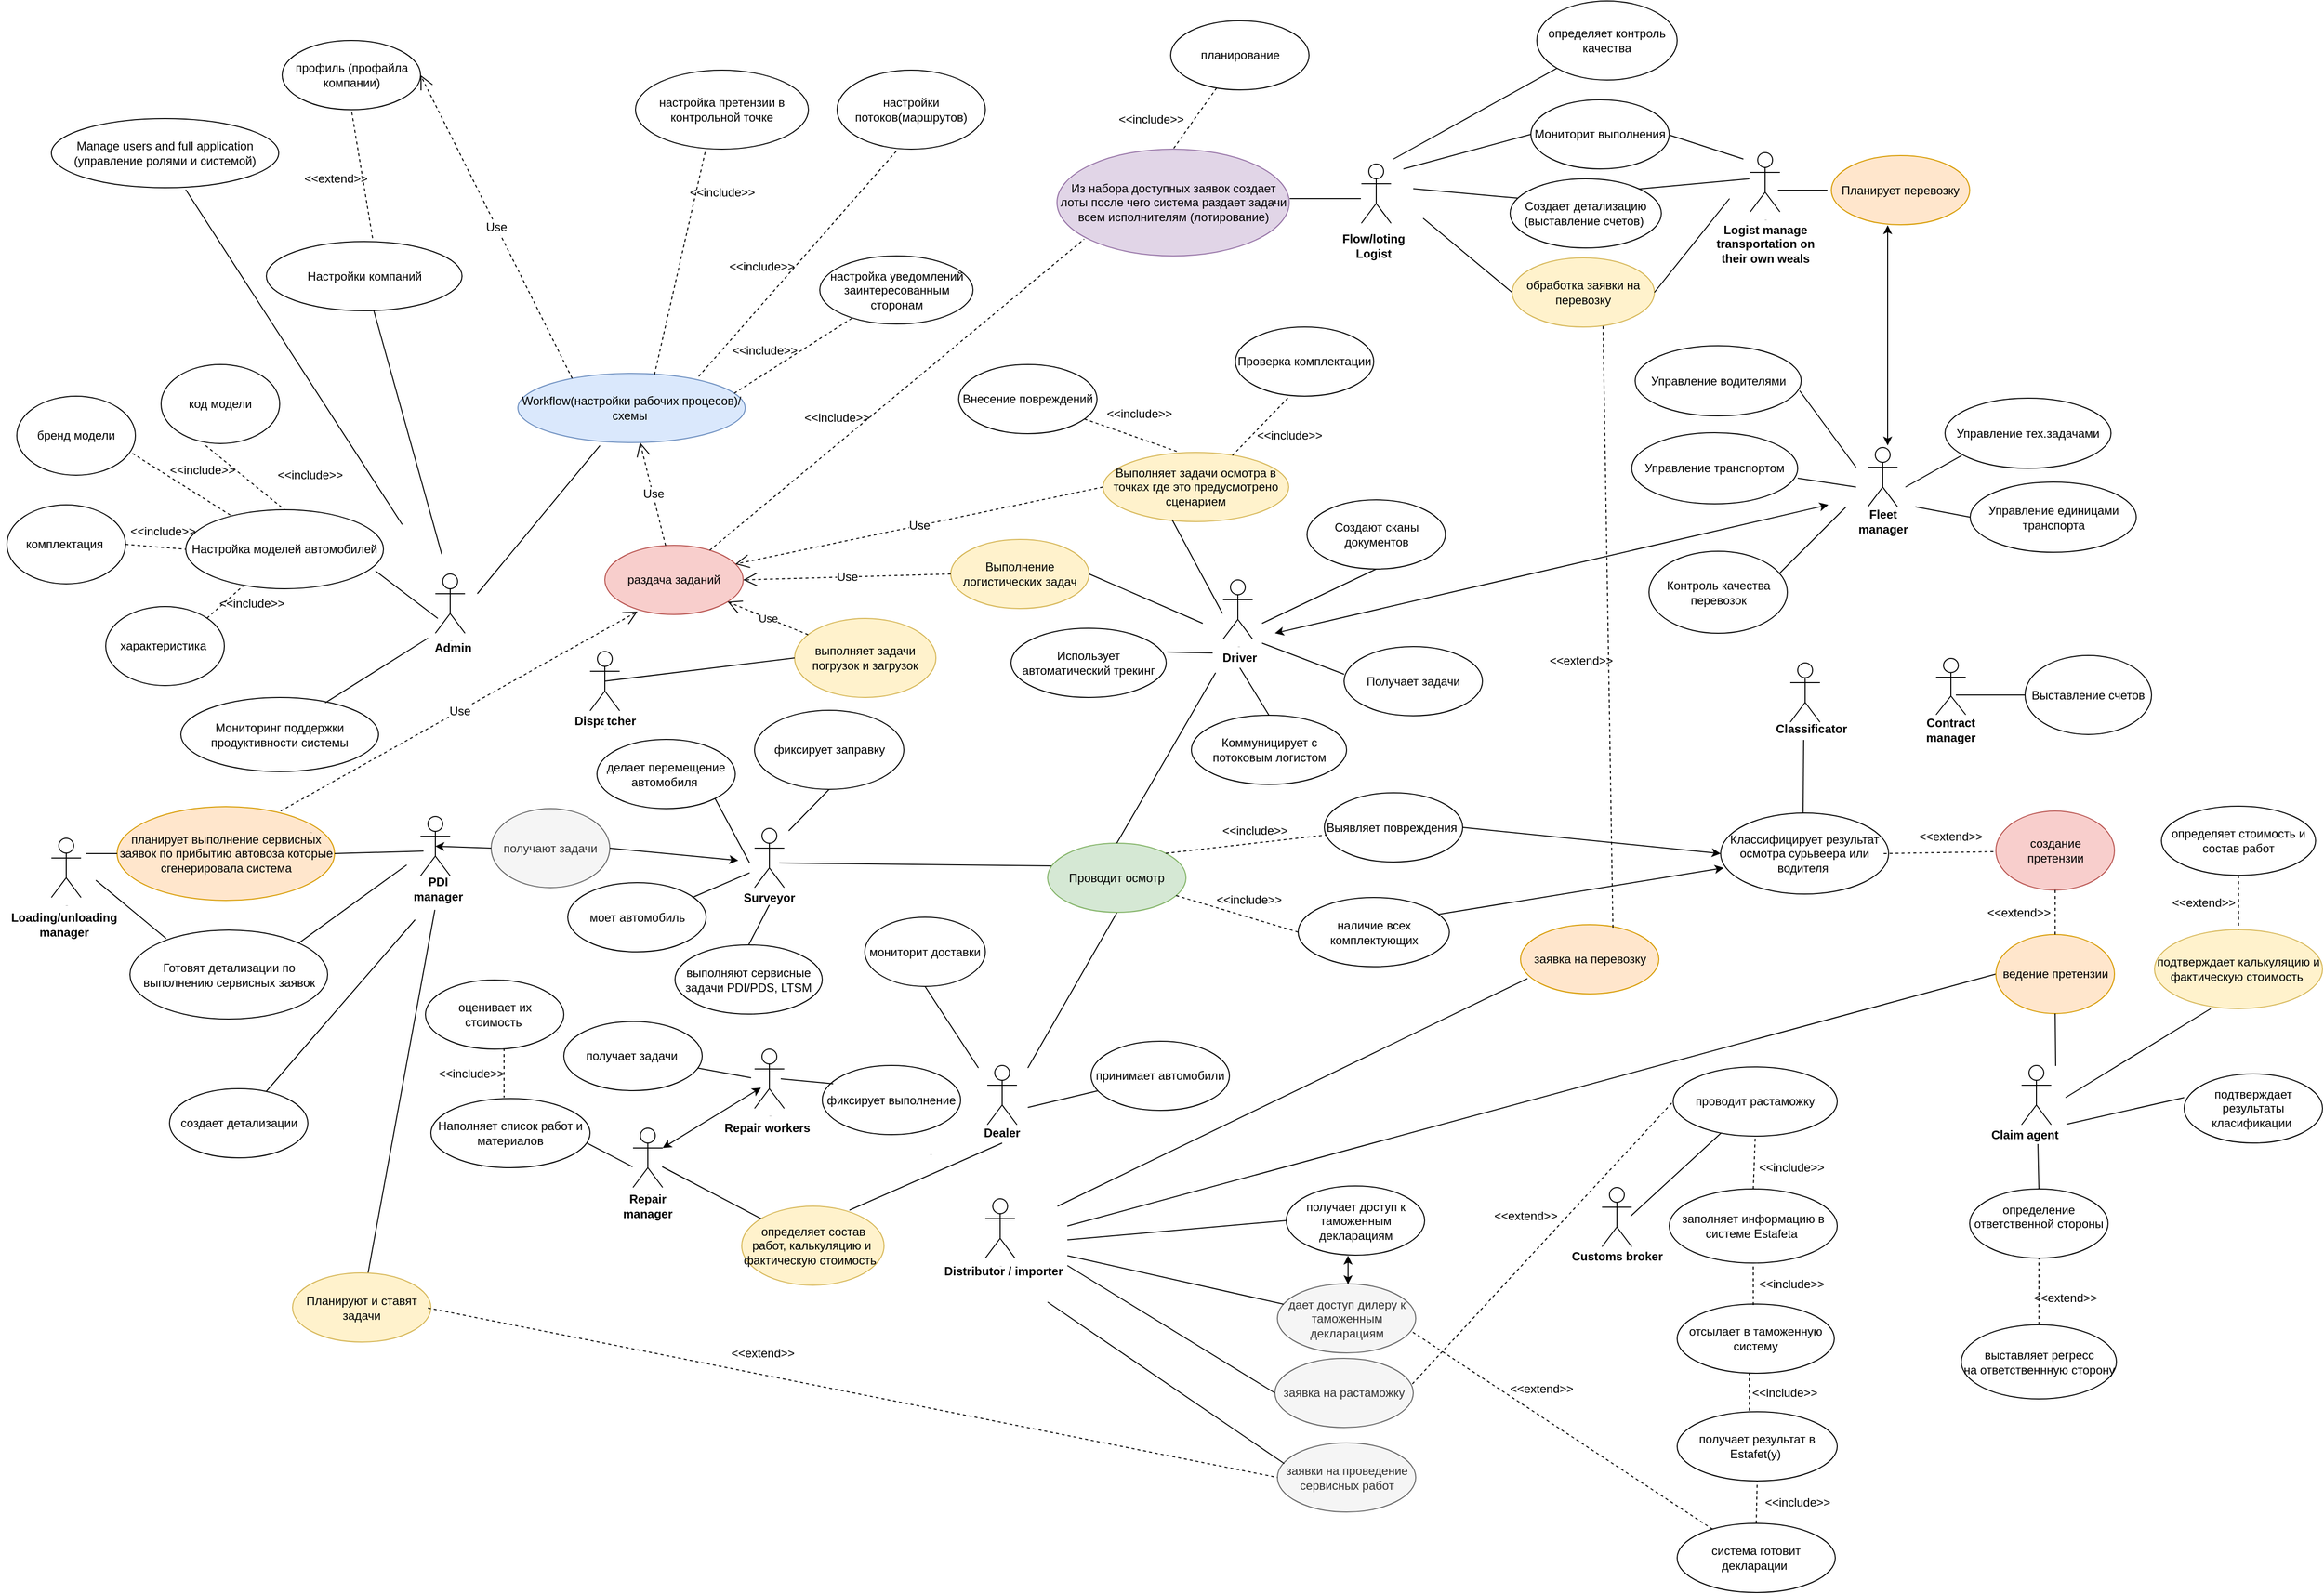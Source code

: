 <mxfile version="10.8.9" type="github"><diagram id="R2_hiwAHuuvocWHa6k4q" name="Page-1"><mxGraphModel dx="1394" dy="747" grid="1" gridSize="10" guides="1" tooltips="1" connect="1" arrows="1" fold="1" page="0" pageScale="1" pageWidth="827" pageHeight="1169" math="0" shadow="0"><root><mxCell id="0"/><mxCell id="1" parent="0"/><mxCell id="cYWx2l_ZJ7mPshuxDzuS-1" value="Actor" style="shape=umlActor;verticalLabelPosition=bottom;labelBackgroundColor=#ffffff;verticalAlign=top;html=1;shadow=0;fontSize=1;" parent="1" vertex="1"><mxGeometry x="480.5" y="600" width="30" height="60" as="geometry"/></mxCell><mxCell id="cYWx2l_ZJ7mPshuxDzuS-2" value="Manage users and full application&lt;br&gt;(управление ролями и системой)&lt;br&gt;" style="ellipse;whiteSpace=wrap;html=1;" parent="1" vertex="1"><mxGeometry x="92" y="139" width="230" height="70" as="geometry"/></mxCell><mxCell id="cYWx2l_ZJ7mPshuxDzuS-3" value="Workflow(настройки рабочих процесов)/схемы&amp;nbsp;" style="ellipse;whiteSpace=wrap;html=1;fillColor=#dae8fc;strokeColor=#6c8ebf;" parent="1" vertex="1"><mxGeometry x="564" y="397" width="230" height="70" as="geometry"/></mxCell><mxCell id="cYWx2l_ZJ7mPshuxDzuS-4" value="Admin" style="text;html=1;strokeColor=none;fillColor=none;align=center;verticalAlign=middle;whiteSpace=wrap;rounded=0;shadow=0;fontStyle=1" parent="1" vertex="1"><mxGeometry x="465.5" y="665" width="65" height="20" as="geometry"/></mxCell><mxCell id="cYWx2l_ZJ7mPshuxDzuS-5" value="Actor" style="shape=umlActor;verticalLabelPosition=bottom;labelBackgroundColor=#ffffff;verticalAlign=top;html=1;outlineConnect=0;shadow=0;fontSize=1;fontColor=none;" parent="1" vertex="1"><mxGeometry x="1037" y="1232.5" width="30" height="60" as="geometry"/></mxCell><mxCell id="cYWx2l_ZJ7mPshuxDzuS-6" value="Actor" style="shape=umlActor;verticalLabelPosition=bottom;labelBackgroundColor=#ffffff;verticalAlign=top;html=1;outlineConnect=0;shadow=0;fontSize=1;fontColor=none;" parent="1" vertex="1"><mxGeometry x="1661" y="1221" width="30" height="60" as="geometry"/></mxCell><mxCell id="cYWx2l_ZJ7mPshuxDzuS-7" value="&lt;br&gt;&lt;span&gt;Distributor / importer&lt;/span&gt;&lt;br&gt;" style="text;html=1;strokeColor=none;fillColor=none;align=center;verticalAlign=middle;whiteSpace=wrap;rounded=0;shadow=0;fontStyle=1" parent="1" vertex="1"><mxGeometry x="987" y="1282.5" width="137" height="30" as="geometry"/></mxCell><mxCell id="cYWx2l_ZJ7mPshuxDzuS-8" value="&lt;br&gt;&lt;span&gt;Customs broker&lt;/span&gt;&lt;br&gt;" style="text;html=1;strokeColor=none;fillColor=none;align=center;verticalAlign=middle;whiteSpace=wrap;rounded=0;shadow=0;fontStyle=1" parent="1" vertex="1"><mxGeometry x="1607.5" y="1267.5" width="137" height="30" as="geometry"/></mxCell><mxCell id="cYWx2l_ZJ7mPshuxDzuS-9" value="Настройки компаний" style="ellipse;whiteSpace=wrap;html=1;" parent="1" vertex="1"><mxGeometry x="309.5" y="263.5" width="198" height="70" as="geometry"/></mxCell><mxCell id="cYWx2l_ZJ7mPshuxDzuS-10" value="" style="endArrow=none;html=1;fontFamily=Helvetica;fontSize=12;fontColor=none;entryX=0.591;entryY=1.029;entryDx=0;entryDy=0;entryPerimeter=0;" parent="1" target="cYWx2l_ZJ7mPshuxDzuS-2" edge="1"><mxGeometry width="50" height="50" relative="1" as="geometry"><mxPoint x="447" y="550" as="sourcePoint"/><mxPoint x="593" y="720" as="targetPoint"/></mxGeometry></mxCell><mxCell id="cYWx2l_ZJ7mPshuxDzuS-11" value="" style="endArrow=none;html=1;fontFamily=Helvetica;fontSize=12;fontColor=none;entryX=0.361;entryY=1.043;entryDx=0;entryDy=0;entryPerimeter=0;" parent="1" target="cYWx2l_ZJ7mPshuxDzuS-3" edge="1"><mxGeometry width="50" height="50" relative="1" as="geometry"><mxPoint x="523" y="620" as="sourcePoint"/><mxPoint x="631" y="770" as="targetPoint"/></mxGeometry></mxCell><mxCell id="cYWx2l_ZJ7mPshuxDzuS-12" value="" style="endArrow=none;html=1;fontFamily=Helvetica;fontSize=12;fontColor=none;" parent="1" target="cYWx2l_ZJ7mPshuxDzuS-9" edge="1"><mxGeometry width="50" height="50" relative="1" as="geometry"><mxPoint x="487" y="580" as="sourcePoint"/><mxPoint x="660.5" y="755" as="targetPoint"/></mxGeometry></mxCell><mxCell id="cYWx2l_ZJ7mPshuxDzuS-13" value="Actor" style="shape=umlActor;verticalLabelPosition=bottom;labelBackgroundColor=#ffffff;verticalAlign=top;html=1;fontSize=1;" parent="1" vertex="1"><mxGeometry x="1851.5" y="690" width="30" height="60" as="geometry"/></mxCell><mxCell id="cYWx2l_ZJ7mPshuxDzuS-14" value="Text" style="text;html=1;strokeColor=none;fillColor=none;align=center;verticalAlign=middle;whiteSpace=wrap;rounded=0;fontSize=1;" parent="1" vertex="1"><mxGeometry x="584" y="1053" width="40" height="20" as="geometry"/></mxCell><mxCell id="cYWx2l_ZJ7mPshuxDzuS-15" value="&lt;b&gt;Classificator&lt;/b&gt;" style="text;html=1;strokeColor=none;fillColor=none;align=center;verticalAlign=middle;whiteSpace=wrap;rounded=0;fontSize=12;" parent="1" vertex="1"><mxGeometry x="1823" y="747" width="100" height="20" as="geometry"/></mxCell><mxCell id="cYWx2l_ZJ7mPshuxDzuS-16" value="Классифицирует результат осмотра сурьвеера или водителя&amp;nbsp;" style="ellipse;whiteSpace=wrap;html=1;shadow=0;fontFamily=Helvetica;fontSize=12;fontColor=none;" parent="1" vertex="1"><mxGeometry x="1781" y="842" width="170" height="82" as="geometry"/></mxCell><mxCell id="cYWx2l_ZJ7mPshuxDzuS-17" value="Настройка моделей автомобилей" style="ellipse;whiteSpace=wrap;html=1;fontSize=12;" parent="1" vertex="1"><mxGeometry x="228" y="535" width="200" height="80" as="geometry"/></mxCell><mxCell id="cYWx2l_ZJ7mPshuxDzuS-18" value="Мониторинг поддержки продуктивности системы" style="ellipse;whiteSpace=wrap;html=1;fontSize=12;" parent="1" vertex="1"><mxGeometry x="223" y="725" width="200" height="75" as="geometry"/></mxCell><mxCell id="cYWx2l_ZJ7mPshuxDzuS-19" value="" style="endArrow=none;html=1;fontSize=12;exitX=0.96;exitY=0.775;exitDx=0;exitDy=0;exitPerimeter=0;" parent="1" source="cYWx2l_ZJ7mPshuxDzuS-17" edge="1"><mxGeometry width="50" height="50" relative="1" as="geometry"><mxPoint x="423" y="665" as="sourcePoint"/><mxPoint x="483" y="645" as="targetPoint"/></mxGeometry></mxCell><mxCell id="cYWx2l_ZJ7mPshuxDzuS-20" value="" style="endArrow=none;html=1;fontSize=12;exitX=0.73;exitY=0.073;exitDx=0;exitDy=0;exitPerimeter=0;" parent="1" source="cYWx2l_ZJ7mPshuxDzuS-18" edge="1"><mxGeometry width="50" height="50" relative="1" as="geometry"><mxPoint x="413" y="745" as="sourcePoint"/><mxPoint x="473" y="665" as="targetPoint"/></mxGeometry></mxCell><mxCell id="cYWx2l_ZJ7mPshuxDzuS-21" value="Actor" style="shape=umlActor;verticalLabelPosition=bottom;labelBackgroundColor=#ffffff;verticalAlign=top;html=1;fontSize=1;" parent="1" vertex="1"><mxGeometry x="1417.5" y="185" width="30" height="60" as="geometry"/></mxCell><mxCell id="cYWx2l_ZJ7mPshuxDzuS-22" value="Actor" style="shape=umlActor;verticalLabelPosition=bottom;labelBackgroundColor=#ffffff;verticalAlign=top;html=1;fontSize=1;" parent="1" vertex="1"><mxGeometry x="1811" y="173.5" width="30" height="60" as="geometry"/></mxCell><mxCell id="cYWx2l_ZJ7mPshuxDzuS-23" value="Logist manage transportation on their own weals" style="text;html=1;strokeColor=none;fillColor=none;align=center;verticalAlign=middle;whiteSpace=wrap;rounded=0;fontSize=12;fontStyle=1" parent="1" vertex="1"><mxGeometry x="1770.5" y="236.5" width="111" height="58" as="geometry"/></mxCell><mxCell id="cYWx2l_ZJ7mPshuxDzuS-24" value="Flow/loting Logist" style="text;html=1;strokeColor=none;fillColor=none;align=center;verticalAlign=middle;whiteSpace=wrap;rounded=0;fontSize=12;fontStyle=1" parent="1" vertex="1"><mxGeometry x="1385" y="258" width="90" height="20" as="geometry"/></mxCell><mxCell id="cYWx2l_ZJ7mPshuxDzuS-25" value="обработка заявки на перевозку" style="ellipse;whiteSpace=wrap;html=1;fontSize=12;fillColor=#fff2cc;strokeColor=#d6b656;" parent="1" vertex="1"><mxGeometry x="1570" y="280" width="144" height="70" as="geometry"/></mxCell><mxCell id="cYWx2l_ZJ7mPshuxDzuS-26" value="Планирует перевозку" style="ellipse;whiteSpace=wrap;html=1;fontSize=12;fillColor=#ffe6cc;strokeColor=#d79b00;" parent="1" vertex="1"><mxGeometry x="1893" y="176.5" width="140" height="70" as="geometry"/></mxCell><mxCell id="cYWx2l_ZJ7mPshuxDzuS-27" value="Мониторит выполнения" style="ellipse;whiteSpace=wrap;html=1;fontSize=12;" parent="1" vertex="1"><mxGeometry x="1589" y="120" width="140" height="70" as="geometry"/></mxCell><mxCell id="cYWx2l_ZJ7mPshuxDzuS-28" value="Создает детализацию&lt;br&gt;(выставление счетов)&amp;nbsp;" style="ellipse;whiteSpace=wrap;html=1;fontSize=12;" parent="1" vertex="1"><mxGeometry x="1568" y="200" width="153" height="70" as="geometry"/></mxCell><mxCell id="cYWx2l_ZJ7mPshuxDzuS-29" value="" style="endArrow=none;html=1;fontSize=12;" parent="1" edge="1"><mxGeometry width="50" height="50" relative="1" as="geometry"><mxPoint x="1730" y="156" as="sourcePoint"/><mxPoint x="1804" y="180" as="targetPoint"/></mxGeometry></mxCell><mxCell id="cYWx2l_ZJ7mPshuxDzuS-30" value="" style="endArrow=none;html=1;fontSize=12;entryX=0.049;entryY=0.279;entryDx=0;entryDy=0;entryPerimeter=0;" parent="1" target="cYWx2l_ZJ7mPshuxDzuS-28" edge="1"><mxGeometry width="50" height="50" relative="1" as="geometry"><mxPoint x="1470" y="210" as="sourcePoint"/><mxPoint x="1557" y="293" as="targetPoint"/></mxGeometry></mxCell><mxCell id="cYWx2l_ZJ7mPshuxDzuS-31" value="" style="endArrow=none;html=1;fontSize=12;" parent="1" edge="1"><mxGeometry width="50" height="50" relative="1" as="geometry"><mxPoint x="1889" y="211.5" as="sourcePoint"/><mxPoint x="1839" y="211.5" as="targetPoint"/></mxGeometry></mxCell><mxCell id="cYWx2l_ZJ7mPshuxDzuS-32" value="" style="endArrow=none;html=1;fontSize=12;exitX=1;exitY=0.5;exitDx=0;exitDy=0;" parent="1" source="cYWx2l_ZJ7mPshuxDzuS-25" edge="1"><mxGeometry width="50" height="50" relative="1" as="geometry"><mxPoint x="1760" y="400" as="sourcePoint"/><mxPoint x="1790" y="220" as="targetPoint"/></mxGeometry></mxCell><mxCell id="cYWx2l_ZJ7mPshuxDzuS-33" value="" style="endArrow=none;html=1;fontSize=12;entryX=0;entryY=0.5;entryDx=0;entryDy=0;" parent="1" target="cYWx2l_ZJ7mPshuxDzuS-25" edge="1"><mxGeometry width="50" height="50" relative="1" as="geometry"><mxPoint x="1480" y="240" as="sourcePoint"/><mxPoint x="1367.5" y="872.5" as="targetPoint"/></mxGeometry></mxCell><mxCell id="cYWx2l_ZJ7mPshuxDzuS-34" value="" style="endArrow=none;html=1;fontSize=12;entryX=0;entryY=0.5;entryDx=0;entryDy=0;" parent="1" target="cYWx2l_ZJ7mPshuxDzuS-27" edge="1"><mxGeometry width="50" height="50" relative="1" as="geometry"><mxPoint x="1460" y="190" as="sourcePoint"/><mxPoint x="1377.5" y="992.5" as="targetPoint"/></mxGeometry></mxCell><mxCell id="cYWx2l_ZJ7mPshuxDzuS-35" value="" style="endArrow=none;html=1;fontSize=12;exitX=1;exitY=0;exitDx=0;exitDy=0;" parent="1" source="cYWx2l_ZJ7mPshuxDzuS-28" edge="1"><mxGeometry width="50" height="50" relative="1" as="geometry"><mxPoint x="1709.5" y="277.5" as="sourcePoint"/><mxPoint x="1810" y="200" as="targetPoint"/></mxGeometry></mxCell><mxCell id="cYWx2l_ZJ7mPshuxDzuS-36" value="Из набора доступных заявок создает лоты после чего система раздает задачи всем исполнителям (лотирование)" style="ellipse;whiteSpace=wrap;html=1;fontSize=12;fillColor=#e1d5e7;strokeColor=#9673a6;" parent="1" vertex="1"><mxGeometry x="1109.5" y="170" width="235" height="108" as="geometry"/></mxCell><mxCell id="cYWx2l_ZJ7mPshuxDzuS-37" value="планирование" style="ellipse;whiteSpace=wrap;html=1;fontSize=12;" parent="1" vertex="1"><mxGeometry x="1224.5" y="40" width="140" height="70" as="geometry"/></mxCell><mxCell id="cYWx2l_ZJ7mPshuxDzuS-38" value="раздача заданий" style="ellipse;whiteSpace=wrap;html=1;fontSize=12;fillColor=#f8cecc;strokeColor=#b85450;" parent="1" vertex="1"><mxGeometry x="652" y="571" width="140" height="70" as="geometry"/></mxCell><mxCell id="cYWx2l_ZJ7mPshuxDzuS-39" value="" style="endArrow=none;dashed=1;html=1;fontSize=12;entryX=0.5;entryY=0;entryDx=0;entryDy=0;" parent="1" source="cYWx2l_ZJ7mPshuxDzuS-37" target="cYWx2l_ZJ7mPshuxDzuS-36" edge="1"><mxGeometry width="50" height="50" relative="1" as="geometry"><mxPoint x="1066" y="361" as="sourcePoint"/><mxPoint x="1207" y="280" as="targetPoint"/></mxGeometry></mxCell><mxCell id="cYWx2l_ZJ7mPshuxDzuS-40" value="" style="endArrow=none;dashed=1;html=1;fontSize=12;entryX=0.117;entryY=0.843;entryDx=0;entryDy=0;entryPerimeter=0;" parent="1" source="cYWx2l_ZJ7mPshuxDzuS-38" target="cYWx2l_ZJ7mPshuxDzuS-36" edge="1"><mxGeometry width="50" height="50" relative="1" as="geometry"><mxPoint x="1266" y="361" as="sourcePoint"/><mxPoint x="1264" y="296" as="targetPoint"/></mxGeometry></mxCell><mxCell id="cYWx2l_ZJ7mPshuxDzuS-41" value="&amp;lt;&amp;lt;include&amp;gt;&amp;gt;" style="text;html=1;strokeColor=none;fillColor=none;align=center;verticalAlign=middle;whiteSpace=wrap;rounded=0;fontSize=12;" parent="1" vertex="1"><mxGeometry x="1184.5" y="130" width="40" height="20" as="geometry"/></mxCell><mxCell id="cYWx2l_ZJ7mPshuxDzuS-42" value="&amp;lt;&amp;lt;include&amp;gt;&amp;gt;" style="text;html=1;strokeColor=none;fillColor=none;align=center;verticalAlign=middle;whiteSpace=wrap;rounded=0;fontSize=12;" parent="1" vertex="1"><mxGeometry x="867" y="432" width="40" height="20" as="geometry"/></mxCell><mxCell id="cYWx2l_ZJ7mPshuxDzuS-43" value="Actor" style="shape=umlActor;verticalLabelPosition=bottom;labelBackgroundColor=#ffffff;verticalAlign=top;html=1;shadow=0;fontSize=1;" parent="1" vertex="1"><mxGeometry x="1277.5" y="606" width="30" height="60" as="geometry"/></mxCell><mxCell id="cYWx2l_ZJ7mPshuxDzuS-44" value="Driver" style="text;html=1;strokeColor=none;fillColor=none;align=center;verticalAlign=middle;whiteSpace=wrap;rounded=0;shadow=0;fontStyle=1" parent="1" vertex="1"><mxGeometry x="1262" y="675" width="65" height="20" as="geometry"/></mxCell><mxCell id="cYWx2l_ZJ7mPshuxDzuS-45" value="Получает задачи" style="ellipse;whiteSpace=wrap;html=1;fontSize=12;" parent="1" vertex="1"><mxGeometry x="1400" y="673.5" width="140" height="70" as="geometry"/></mxCell><mxCell id="cYWx2l_ZJ7mPshuxDzuS-46" value="Выполнение логистических задач" style="ellipse;whiteSpace=wrap;html=1;fontSize=12;fillColor=#fff2cc;strokeColor=#d6b656;" parent="1" vertex="1"><mxGeometry x="1002" y="565" width="140" height="70" as="geometry"/></mxCell><mxCell id="cYWx2l_ZJ7mPshuxDzuS-47" value="Выполняет задачи осмотра в точках где это предусмотрено сценарием" style="ellipse;whiteSpace=wrap;html=1;fontSize=12;fillColor=#fff2cc;strokeColor=#d6b656;" parent="1" vertex="1"><mxGeometry x="1156" y="477" width="188" height="70" as="geometry"/></mxCell><mxCell id="cYWx2l_ZJ7mPshuxDzuS-48" value="Использует автоматический трекинг" style="ellipse;whiteSpace=wrap;html=1;fontSize=12;" parent="1" vertex="1"><mxGeometry x="1063" y="655" width="157" height="70" as="geometry"/></mxCell><mxCell id="cYWx2l_ZJ7mPshuxDzuS-49" value="Внесение повреждений" style="ellipse;whiteSpace=wrap;html=1;fontSize=12;" parent="1" vertex="1"><mxGeometry x="1010" y="388" width="140" height="70" as="geometry"/></mxCell><mxCell id="cYWx2l_ZJ7mPshuxDzuS-50" value="Проверка комплектации" style="ellipse;whiteSpace=wrap;html=1;fontSize=12;" parent="1" vertex="1"><mxGeometry x="1290" y="350" width="140" height="70" as="geometry"/></mxCell><mxCell id="cYWx2l_ZJ7mPshuxDzuS-51" value="" style="endArrow=none;html=1;fontSize=12;entryX=0;entryY=0.4;entryDx=0;entryDy=0;entryPerimeter=0;" parent="1" target="cYWx2l_ZJ7mPshuxDzuS-45" edge="1"><mxGeometry width="50" height="50" relative="1" as="geometry"><mxPoint x="1317" y="670" as="sourcePoint"/><mxPoint x="1377" y="670" as="targetPoint"/></mxGeometry></mxCell><mxCell id="cYWx2l_ZJ7mPshuxDzuS-52" value="" style="endArrow=none;html=1;fontSize=12;exitX=1.006;exitY=0.343;exitDx=0;exitDy=0;exitPerimeter=0;" parent="1" source="cYWx2l_ZJ7mPshuxDzuS-48" edge="1"><mxGeometry width="50" height="50" relative="1" as="geometry"><mxPoint x="1217" y="740" as="sourcePoint"/><mxPoint x="1267" y="680" as="targetPoint"/></mxGeometry></mxCell><mxCell id="cYWx2l_ZJ7mPshuxDzuS-53" value="" style="endArrow=none;dashed=1;html=1;fontSize=12;entryX=0.399;entryY=-0.014;entryDx=0;entryDy=0;entryPerimeter=0;" parent="1" source="cYWx2l_ZJ7mPshuxDzuS-49" target="cYWx2l_ZJ7mPshuxDzuS-47" edge="1"><mxGeometry width="50" height="50" relative="1" as="geometry"><mxPoint x="1057" y="540" as="sourcePoint"/><mxPoint x="1087" y="580" as="targetPoint"/></mxGeometry></mxCell><mxCell id="cYWx2l_ZJ7mPshuxDzuS-54" value="" style="endArrow=none;dashed=1;html=1;fontSize=12;exitX=0.379;exitY=1.029;exitDx=0;exitDy=0;exitPerimeter=0;" parent="1" source="cYWx2l_ZJ7mPshuxDzuS-50" edge="1"><mxGeometry width="50" height="50" relative="1" as="geometry"><mxPoint x="1007" y="730" as="sourcePoint"/><mxPoint x="1287" y="480" as="targetPoint"/></mxGeometry></mxCell><mxCell id="cYWx2l_ZJ7mPshuxDzuS-55" value="Коммуницирует с потоковым логистом" style="ellipse;whiteSpace=wrap;html=1;fontSize=12;" parent="1" vertex="1"><mxGeometry x="1245.5" y="743" width="157" height="70" as="geometry"/></mxCell><mxCell id="cYWx2l_ZJ7mPshuxDzuS-56" value="" style="endArrow=none;html=1;fontSize=12;exitX=0.5;exitY=0;exitDx=0;exitDy=0;entryX=0.5;entryY=1;entryDx=0;entryDy=0;" parent="1" source="cYWx2l_ZJ7mPshuxDzuS-55" target="cYWx2l_ZJ7mPshuxDzuS-44" edge="1"><mxGeometry width="50" height="50" relative="1" as="geometry"><mxPoint x="1267" y="760" as="sourcePoint"/><mxPoint x="1317" y="710" as="targetPoint"/></mxGeometry></mxCell><mxCell id="cYWx2l_ZJ7mPshuxDzuS-57" value="Создают сканы документов" style="ellipse;whiteSpace=wrap;html=1;fontSize=12;" parent="1" vertex="1"><mxGeometry x="1362.5" y="525" width="140" height="70" as="geometry"/></mxCell><mxCell id="cYWx2l_ZJ7mPshuxDzuS-58" value="" style="endArrow=none;html=1;fontSize=12;entryX=0.5;entryY=1;entryDx=0;entryDy=0;" parent="1" target="cYWx2l_ZJ7mPshuxDzuS-57" edge="1"><mxGeometry width="50" height="50" relative="1" as="geometry"><mxPoint x="1317" y="650" as="sourcePoint"/><mxPoint x="1327" y="560" as="targetPoint"/></mxGeometry></mxCell><mxCell id="cYWx2l_ZJ7mPshuxDzuS-59" value="&amp;lt;&amp;lt;include&amp;gt;&amp;gt;" style="text;html=1;strokeColor=none;fillColor=none;align=center;verticalAlign=middle;whiteSpace=wrap;rounded=0;fontSize=12;" parent="1" vertex="1"><mxGeometry x="1173" y="428" width="40" height="20" as="geometry"/></mxCell><mxCell id="cYWx2l_ZJ7mPshuxDzuS-60" value="&amp;lt;&amp;lt;include&amp;gt;&amp;gt;" style="text;html=1;strokeColor=none;fillColor=none;align=center;verticalAlign=middle;whiteSpace=wrap;rounded=0;fontSize=12;" parent="1" vertex="1"><mxGeometry x="1324.5" y="450" width="40" height="20" as="geometry"/></mxCell><mxCell id="cYWx2l_ZJ7mPshuxDzuS-61" value="Actor" style="shape=umlActor;verticalLabelPosition=bottom;labelBackgroundColor=#ffffff;verticalAlign=top;html=1;fontSize=1;" parent="1" vertex="1"><mxGeometry x="803.5" y="857.5" width="30" height="60" as="geometry"/></mxCell><mxCell id="cYWx2l_ZJ7mPshuxDzuS-62" value="&lt;br&gt;&lt;span&gt;Surveyor&lt;/span&gt;&lt;br&gt;" style="text;html=1;strokeColor=none;fillColor=none;align=center;verticalAlign=middle;whiteSpace=wrap;rounded=0;shadow=0;fontStyle=1" parent="1" vertex="1"><mxGeometry x="781" y="905" width="75" height="30" as="geometry"/></mxCell><mxCell id="cYWx2l_ZJ7mPshuxDzuS-66" value="делает перемещение автомобиля&amp;nbsp;" style="ellipse;whiteSpace=wrap;html=1;fontSize=12;" parent="1" vertex="1"><mxGeometry x="644" y="767.5" width="140" height="70" as="geometry"/></mxCell><mxCell id="cYWx2l_ZJ7mPshuxDzuS-67" value="моет автомобиль" style="ellipse;whiteSpace=wrap;html=1;fontSize=12;" parent="1" vertex="1"><mxGeometry x="614.5" y="912.5" width="140" height="70" as="geometry"/></mxCell><mxCell id="cYWx2l_ZJ7mPshuxDzuS-68" value="фиксирует заправку" style="ellipse;whiteSpace=wrap;html=1;fontSize=12;" parent="1" vertex="1"><mxGeometry x="803.5" y="738" width="151" height="80" as="geometry"/></mxCell><mxCell id="cYWx2l_ZJ7mPshuxDzuS-69" value="" style="endArrow=none;html=1;fontSize=12;entryX=0.039;entryY=0.329;entryDx=0;entryDy=0;entryPerimeter=0;" parent="1" target="cYWx2l_ZJ7mPshuxDzuS-101" edge="1"><mxGeometry width="50" height="50" relative="1" as="geometry"><mxPoint x="828.5" y="892.5" as="sourcePoint"/><mxPoint x="904" y="877" as="targetPoint"/></mxGeometry></mxCell><mxCell id="cYWx2l_ZJ7mPshuxDzuS-70" value="" style="endArrow=none;html=1;fontSize=12;exitX=1;exitY=1;exitDx=0;exitDy=0;" parent="1" source="cYWx2l_ZJ7mPshuxDzuS-66" edge="1"><mxGeometry width="50" height="50" relative="1" as="geometry"><mxPoint x="748.5" y="865.5" as="sourcePoint"/><mxPoint x="798.5" y="892.5" as="targetPoint"/></mxGeometry></mxCell><mxCell id="cYWx2l_ZJ7mPshuxDzuS-71" value="" style="endArrow=none;html=1;fontSize=12;entryX=0.5;entryY=1;entryDx=0;entryDy=0;" parent="1" target="cYWx2l_ZJ7mPshuxDzuS-68" edge="1"><mxGeometry width="50" height="50" relative="1" as="geometry"><mxPoint x="838" y="860" as="sourcePoint"/><mxPoint x="868.5" y="952.5" as="targetPoint"/></mxGeometry></mxCell><mxCell id="cYWx2l_ZJ7mPshuxDzuS-72" value="" style="endArrow=none;html=1;fontSize=12;exitX=0.9;exitY=0.214;exitDx=0;exitDy=0;exitPerimeter=0;" parent="1" source="cYWx2l_ZJ7mPshuxDzuS-67" edge="1"><mxGeometry width="50" height="50" relative="1" as="geometry"><mxPoint x="748.5" y="952.5" as="sourcePoint"/><mxPoint x="798.5" y="902.5" as="targetPoint"/></mxGeometry></mxCell><mxCell id="cYWx2l_ZJ7mPshuxDzuS-73" value="выполняют сервисные задачи PDI/PDS, LTSM" style="ellipse;whiteSpace=wrap;html=1;fontSize=12;" parent="1" vertex="1"><mxGeometry x="723" y="975.5" width="149" height="70" as="geometry"/></mxCell><mxCell id="cYWx2l_ZJ7mPshuxDzuS-74" value="" style="endArrow=none;html=1;fontSize=12;entryX=0.5;entryY=1;entryDx=0;entryDy=0;exitX=0.5;exitY=0;exitDx=0;exitDy=0;" parent="1" source="cYWx2l_ZJ7mPshuxDzuS-73" target="cYWx2l_ZJ7mPshuxDzuS-62" edge="1"><mxGeometry width="50" height="50" relative="1" as="geometry"><mxPoint x="788.5" y="982.5" as="sourcePoint"/><mxPoint x="838.5" y="932.5" as="targetPoint"/></mxGeometry></mxCell><mxCell id="cYWx2l_ZJ7mPshuxDzuS-75" value="Actor" style="shape=umlActor;verticalLabelPosition=bottom;labelBackgroundColor=#ffffff;verticalAlign=top;html=1;outlineConnect=0;fontSize=1;" parent="1" vertex="1"><mxGeometry x="465.5" y="845.5" width="30" height="60" as="geometry"/></mxCell><mxCell id="cYWx2l_ZJ7mPshuxDzuS-76" value="&lt;br&gt;&lt;span&gt;Loading/unloading manager&lt;/span&gt;&lt;br&gt;" style="text;html=1;strokeColor=none;fillColor=none;align=center;verticalAlign=middle;whiteSpace=wrap;rounded=0;shadow=0;fontStyle=1" parent="1" vertex="1"><mxGeometry x="40" y="927.5" width="130" height="40" as="geometry"/></mxCell><mxCell id="cYWx2l_ZJ7mPshuxDzuS-77" value="планирует выполнение сервисных заявок по прибытию автовоза которые сгенерировала система" style="ellipse;whiteSpace=wrap;html=1;fontSize=12;fillColor=#ffe6cc;strokeColor=#d79b00;" parent="1" vertex="1"><mxGeometry x="158.5" y="835.5" width="220" height="95" as="geometry"/></mxCell><mxCell id="cYWx2l_ZJ7mPshuxDzuS-78" value="Text" style="text;html=1;resizable=0;points=[];autosize=1;align=left;verticalAlign=top;spacingTop=-4;fontSize=1;" parent="1" vertex="1"><mxGeometry x="351.5" y="857.5" width="20" as="geometry"/></mxCell><mxCell id="cYWx2l_ZJ7mPshuxDzuS-79" value="Actor" style="shape=umlActor;verticalLabelPosition=bottom;labelBackgroundColor=#ffffff;verticalAlign=top;html=1;outlineConnect=0;fontSize=1;" parent="1" vertex="1"><mxGeometry x="92" y="867.5" width="30" height="60" as="geometry"/></mxCell><mxCell id="cYWx2l_ZJ7mPshuxDzuS-80" value="&lt;br&gt;&lt;span&gt;PDI manager&lt;/span&gt;&lt;br&gt;" style="text;html=1;strokeColor=none;fillColor=none;align=center;verticalAlign=middle;whiteSpace=wrap;rounded=0;shadow=0;fontStyle=1" parent="1" vertex="1"><mxGeometry x="446" y="891.5" width="75" height="40" as="geometry"/></mxCell><mxCell id="cYWx2l_ZJ7mPshuxDzuS-81" value="" style="endArrow=none;html=1;fontSize=12;fontColor=#000000;entryX=0;entryY=0.5;entryDx=0;entryDy=0;" parent="1" target="cYWx2l_ZJ7mPshuxDzuS-77" edge="1"><mxGeometry width="50" height="50" relative="1" as="geometry"><mxPoint x="127" y="883" as="sourcePoint"/><mxPoint x="198.5" y="940.5" as="targetPoint"/></mxGeometry></mxCell><mxCell id="cYWx2l_ZJ7mPshuxDzuS-82" value="" style="endArrow=none;html=1;fontSize=12;fontColor=#000000;exitX=1;exitY=0.5;exitDx=0;exitDy=0;" parent="1" source="cYWx2l_ZJ7mPshuxDzuS-77" edge="1"><mxGeometry width="50" height="50" relative="1" as="geometry"><mxPoint x="378.5" y="910.5" as="sourcePoint"/><mxPoint x="468.5" y="880.5" as="targetPoint"/></mxGeometry></mxCell><mxCell id="cYWx2l_ZJ7mPshuxDzuS-83" value="Готовят детализации по выполнению сервисных заявок" style="ellipse;whiteSpace=wrap;html=1;fontSize=12;fontColor=#000000;" parent="1" vertex="1"><mxGeometry x="171.5" y="960.5" width="200" height="90" as="geometry"/></mxCell><mxCell id="cYWx2l_ZJ7mPshuxDzuS-84" value="" style="endArrow=none;html=1;fontSize=12;fontColor=#000000;entryX=0.183;entryY=0.094;entryDx=0;entryDy=0;entryPerimeter=0;" parent="1" target="cYWx2l_ZJ7mPshuxDzuS-83" edge="1"><mxGeometry width="50" height="50" relative="1" as="geometry"><mxPoint x="137" y="910" as="sourcePoint"/><mxPoint x="178.5" y="910.5" as="targetPoint"/></mxGeometry></mxCell><mxCell id="cYWx2l_ZJ7mPshuxDzuS-85" value="" style="endArrow=none;html=1;fontSize=12;fontColor=#000000;entryX=0.25;entryY=0;entryDx=0;entryDy=0;exitX=1;exitY=0;exitDx=0;exitDy=0;" parent="1" source="cYWx2l_ZJ7mPshuxDzuS-83" edge="1"><mxGeometry width="50" height="50" relative="1" as="geometry"><mxPoint x="358.5" y="969.5" as="sourcePoint"/><mxPoint x="451.5" y="894.5" as="targetPoint"/></mxGeometry></mxCell><mxCell id="cYWx2l_ZJ7mPshuxDzuS-86" value="" style="endArrow=none;html=1;fontSize=12;fontColor=#000000;exitX=0.42;exitY=1.05;exitDx=0;exitDy=0;exitPerimeter=0;" parent="1" edge="1" source="cYWx2l_ZJ7mPshuxDzuS-15"><mxGeometry width="50" height="50" relative="1" as="geometry"><mxPoint x="1869" y="767" as="sourcePoint"/><mxPoint x="1864.473" y="842.017" as="targetPoint"/></mxGeometry></mxCell><mxCell id="cYWx2l_ZJ7mPshuxDzuS-87" value="Actor" style="shape=umlActor;verticalLabelPosition=bottom;labelBackgroundColor=#ffffff;verticalAlign=top;html=1;fontSize=1;" parent="1" vertex="1"><mxGeometry x="1039" y="1097.5" width="30" height="60" as="geometry"/></mxCell><mxCell id="cYWx2l_ZJ7mPshuxDzuS-88" value="Text" style="text;html=1;strokeColor=none;fillColor=none;align=center;verticalAlign=middle;whiteSpace=wrap;rounded=0;fontSize=1;" parent="1" vertex="1"><mxGeometry x="962" y="1177" width="40" height="20" as="geometry"/></mxCell><mxCell id="cYWx2l_ZJ7mPshuxDzuS-89" value="&lt;b&gt;Dealer&lt;/b&gt;" style="text;html=1;strokeColor=none;fillColor=none;align=center;verticalAlign=middle;whiteSpace=wrap;rounded=0;fontSize=12;" parent="1" vertex="1"><mxGeometry x="1004" y="1156" width="100" height="20" as="geometry"/></mxCell><mxCell id="cYWx2l_ZJ7mPshuxDzuS-96" value="Actor" style="shape=umlActor;verticalLabelPosition=bottom;labelBackgroundColor=#ffffff;verticalAlign=top;html=1;fontSize=1;fontColor=none;labelBorderColor=#000000;noLabel=1;" parent="1" vertex="1"><mxGeometry x="2085.5" y="1097.5" width="30" height="60" as="geometry"/></mxCell><mxCell id="cYWx2l_ZJ7mPshuxDzuS-97" value="&lt;b&gt;Claim agent&lt;/b&gt;" style="text;html=1;strokeColor=none;fillColor=none;align=center;verticalAlign=middle;whiteSpace=wrap;rounded=0;fontSize=12;" parent="1" vertex="1"><mxGeometry x="2038.5" y="1157.5" width="100" height="20" as="geometry"/></mxCell><mxCell id="cYWx2l_ZJ7mPshuxDzuS-100" value="" style="endArrow=none;html=1;fontSize=1;fontColor=none;exitX=0;exitY=0.5;exitDx=0;exitDy=0;" parent="1" source="cYWx2l_ZJ7mPshuxDzuS-236" edge="1"><mxGeometry width="50" height="50" relative="1" as="geometry"><mxPoint x="1510" y="1080" as="sourcePoint"/><mxPoint x="1120" y="1260" as="targetPoint"/></mxGeometry></mxCell><mxCell id="cYWx2l_ZJ7mPshuxDzuS-101" value="&lt;span style=&quot;font-size: 12px&quot;&gt;Проводит осмотр&lt;/span&gt;" style="ellipse;whiteSpace=wrap;html=1;fontSize=1;fillColor=#d5e8d4;strokeColor=#82b366;" parent="1" vertex="1"><mxGeometry x="1100" y="872.5" width="140" height="70" as="geometry"/></mxCell><mxCell id="cYWx2l_ZJ7mPshuxDzuS-102" value="" style="endArrow=none;html=1;fontSize=1;fontColor=none;" parent="1" edge="1"><mxGeometry width="50" height="50" relative="1" as="geometry"><mxPoint x="1080" y="1100" as="sourcePoint"/><mxPoint x="1170" y="943" as="targetPoint"/></mxGeometry></mxCell><mxCell id="cYWx2l_ZJ7mPshuxDzuS-104" value="заявка на растаможку" style="ellipse;whiteSpace=wrap;html=1;fontSize=12;fontColor=#333333;fillColor=#f5f5f5;strokeColor=#666666;" parent="1" vertex="1"><mxGeometry x="1330" y="1394" width="140" height="70" as="geometry"/></mxCell><mxCell id="cYWx2l_ZJ7mPshuxDzuS-105" value="" style="endArrow=none;html=1;fontSize=12;fontColor=none;entryX=0;entryY=0.5;entryDx=0;entryDy=0;" parent="1" target="cYWx2l_ZJ7mPshuxDzuS-104" edge="1"><mxGeometry width="50" height="50" relative="1" as="geometry"><mxPoint x="1120" y="1300" as="sourcePoint"/><mxPoint x="1223.711" y="1269" as="targetPoint"/></mxGeometry></mxCell><mxCell id="cYWx2l_ZJ7mPshuxDzuS-107" value="заявки на проведение сервисных работ" style="ellipse;whiteSpace=wrap;html=1;fontSize=12;fontColor=#333333;fillColor=#f5f5f5;strokeColor=#666666;" parent="1" vertex="1"><mxGeometry x="1332.5" y="1479.5" width="140" height="70" as="geometry"/></mxCell><mxCell id="cYWx2l_ZJ7mPshuxDzuS-108" value="" style="endArrow=none;html=1;fontSize=12;fontColor=none;entryX=0.05;entryY=0.3;entryDx=0;entryDy=0;entryPerimeter=0;" parent="1" target="cYWx2l_ZJ7mPshuxDzuS-107" edge="1"><mxGeometry width="50" height="50" relative="1" as="geometry"><mxPoint x="1100" y="1337" as="sourcePoint"/><mxPoint x="1327" y="1418" as="targetPoint"/></mxGeometry></mxCell><mxCell id="cYWx2l_ZJ7mPshuxDzuS-109" value="" style="endArrow=none;html=1;fontSize=12;fontColor=none;entryX=0.05;entryY=0.779;entryDx=0;entryDy=0;entryPerimeter=0;" parent="1" target="cYWx2l_ZJ7mPshuxDzuS-106" edge="1"><mxGeometry width="50" height="50" relative="1" as="geometry"><mxPoint x="1110" y="1240" as="sourcePoint"/><mxPoint x="1317" y="1355" as="targetPoint"/></mxGeometry></mxCell><mxCell id="cYWx2l_ZJ7mPshuxDzuS-110" value="проводит растаможку" style="ellipse;whiteSpace=wrap;html=1;fontSize=12;fontColor=none;" parent="1" vertex="1"><mxGeometry x="1733" y="1099" width="166" height="70" as="geometry"/></mxCell><mxCell id="cYWx2l_ZJ7mPshuxDzuS-111" value="заполняет информацию в системе Estafeta&amp;nbsp;" style="ellipse;whiteSpace=wrap;html=1;fontSize=12;fontColor=none;" parent="1" vertex="1"><mxGeometry x="1729" y="1222.5" width="170" height="75" as="geometry"/></mxCell><mxCell id="cYWx2l_ZJ7mPshuxDzuS-112" value="отсылает в таможенную систему" style="ellipse;whiteSpace=wrap;html=1;fontSize=12;fontColor=none;" parent="1" vertex="1"><mxGeometry x="1737" y="1339" width="159" height="70" as="geometry"/></mxCell><mxCell id="cYWx2l_ZJ7mPshuxDzuS-113" value="получает результат в Estafet(у)&amp;nbsp;" style="ellipse;whiteSpace=wrap;html=1;fontSize=12;fontColor=none;" parent="1" vertex="1"><mxGeometry x="1737" y="1448" width="162" height="70" as="geometry"/></mxCell><mxCell id="cYWx2l_ZJ7mPshuxDzuS-116" value="система готовит декларации&amp;nbsp;" style="ellipse;whiteSpace=wrap;html=1;fontSize=12;fontColor=none;" parent="1" vertex="1"><mxGeometry x="1737" y="1561" width="160" height="70" as="geometry"/></mxCell><mxCell id="cYWx2l_ZJ7mPshuxDzuS-118" value="&amp;lt;&amp;lt;include&amp;gt;&amp;gt;" style="text;html=1;strokeColor=none;fillColor=none;align=center;verticalAlign=middle;whiteSpace=wrap;rounded=0;fontSize=12;fontColor=#000000;" parent="1" vertex="1"><mxGeometry x="1833" y="1191" width="40" height="20" as="geometry"/></mxCell><mxCell id="cYWx2l_ZJ7mPshuxDzuS-119" value="" style="endArrow=none;html=1;fontSize=12;fontColor=none;" parent="1" target="cYWx2l_ZJ7mPshuxDzuS-110" edge="1"><mxGeometry width="50" height="50" relative="1" as="geometry"><mxPoint x="1690" y="1250" as="sourcePoint"/><mxPoint x="1687" y="1160" as="targetPoint"/></mxGeometry></mxCell><mxCell id="cYWx2l_ZJ7mPshuxDzuS-120" value="дает доступ дилеру к таможенным декларациям" style="ellipse;whiteSpace=wrap;html=1;fontSize=12;fontColor=#333333;fillColor=#f5f5f5;strokeColor=#666666;" parent="1" vertex="1"><mxGeometry x="1332.5" y="1318.5" width="140" height="70" as="geometry"/></mxCell><mxCell id="cYWx2l_ZJ7mPshuxDzuS-121" value="" style="endArrow=none;html=1;fontSize=12;fontColor=none;" parent="1" target="cYWx2l_ZJ7mPshuxDzuS-120" edge="1"><mxGeometry width="50" height="50" relative="1" as="geometry"><mxPoint x="1120" y="1290" as="sourcePoint"/><mxPoint x="1257" y="1370" as="targetPoint"/></mxGeometry></mxCell><mxCell id="cYWx2l_ZJ7mPshuxDzuS-122" value="" style="endArrow=none;dashed=1;html=1;fontSize=12;fontColor=none;exitX=0.993;exitY=0.371;exitDx=0;exitDy=0;exitPerimeter=0;entryX=0;entryY=0.5;entryDx=0;entryDy=0;" parent="1" source="cYWx2l_ZJ7mPshuxDzuS-104" target="cYWx2l_ZJ7mPshuxDzuS-110" edge="1"><mxGeometry width="50" height="50" relative="1" as="geometry"><mxPoint x="1477" y="1340" as="sourcePoint"/><mxPoint x="1527" y="1290" as="targetPoint"/></mxGeometry></mxCell><mxCell id="cYWx2l_ZJ7mPshuxDzuS-123" value="&amp;lt;&amp;lt;extend&amp;gt;&amp;gt;" style="text;html=1;strokeColor=none;fillColor=none;align=center;verticalAlign=middle;whiteSpace=wrap;rounded=0;fontSize=12;fontColor=#000000;" parent="1" vertex="1"><mxGeometry x="1564" y="1240" width="40" height="20" as="geometry"/></mxCell><mxCell id="cYWx2l_ZJ7mPshuxDzuS-124" value="" style="endArrow=none;dashed=1;html=1;fontSize=12;fontColor=none;entryX=0.5;entryY=1;entryDx=0;entryDy=0;exitX=0.5;exitY=0;exitDx=0;exitDy=0;" parent="1" source="cYWx2l_ZJ7mPshuxDzuS-111" target="cYWx2l_ZJ7mPshuxDzuS-110" edge="1"><mxGeometry width="50" height="50" relative="1" as="geometry"><mxPoint x="2007" y="1200" as="sourcePoint"/><mxPoint x="2057" y="1150" as="targetPoint"/></mxGeometry></mxCell><mxCell id="cYWx2l_ZJ7mPshuxDzuS-125" value="" style="endArrow=none;dashed=1;html=1;fontSize=12;fontColor=none;entryX=0.5;entryY=1;entryDx=0;entryDy=0;" parent="1" target="cYWx2l_ZJ7mPshuxDzuS-111" edge="1"><mxGeometry width="50" height="50" relative="1" as="geometry"><mxPoint x="1814" y="1340" as="sourcePoint"/><mxPoint x="1837" y="1300" as="targetPoint"/></mxGeometry></mxCell><mxCell id="cYWx2l_ZJ7mPshuxDzuS-126" value="" style="endArrow=none;dashed=1;html=1;fontSize=12;fontColor=none;entryX=0.459;entryY=1;entryDx=0;entryDy=0;entryPerimeter=0;exitX=0.451;exitY=-0.014;exitDx=0;exitDy=0;exitPerimeter=0;" parent="1" source="cYWx2l_ZJ7mPshuxDzuS-113" target="cYWx2l_ZJ7mPshuxDzuS-112" edge="1"><mxGeometry width="50" height="50" relative="1" as="geometry"><mxPoint x="1777" y="1450" as="sourcePoint"/><mxPoint x="1827" y="1400" as="targetPoint"/></mxGeometry></mxCell><mxCell id="cYWx2l_ZJ7mPshuxDzuS-127" value="" style="endArrow=none;dashed=1;html=1;fontSize=12;fontColor=none;entryX=0.5;entryY=1;entryDx=0;entryDy=0;exitX=0.5;exitY=0;exitDx=0;exitDy=0;" parent="1" source="cYWx2l_ZJ7mPshuxDzuS-116" target="cYWx2l_ZJ7mPshuxDzuS-113" edge="1"><mxGeometry width="50" height="50" relative="1" as="geometry"><mxPoint x="1717" y="1570" as="sourcePoint"/><mxPoint x="1767" y="1520" as="targetPoint"/></mxGeometry></mxCell><mxCell id="cYWx2l_ZJ7mPshuxDzuS-128" value="получает доступ к таможенным декларациям" style="ellipse;whiteSpace=wrap;html=1;fontSize=12;fontColor=none;" parent="1" vertex="1"><mxGeometry x="1341.5" y="1219.5" width="140" height="70" as="geometry"/></mxCell><mxCell id="cYWx2l_ZJ7mPshuxDzuS-129" value="" style="endArrow=classic;startArrow=classic;html=1;fontSize=12;fontColor=none;entryX=0.461;entryY=1;entryDx=0;entryDy=0;entryPerimeter=0;" parent="1" edge="1"><mxGeometry width="50" height="50" relative="1" as="geometry"><mxPoint x="1404" y="1319" as="sourcePoint"/><mxPoint x="1404" y="1290" as="targetPoint"/></mxGeometry></mxCell><mxCell id="cYWx2l_ZJ7mPshuxDzuS-130" value="" style="endArrow=none;html=1;fontSize=12;fontColor=none;entryX=0;entryY=0.5;entryDx=0;entryDy=0;" parent="1" target="cYWx2l_ZJ7mPshuxDzuS-128" edge="1"><mxGeometry width="50" height="50" relative="1" as="geometry"><mxPoint x="1120" y="1274" as="sourcePoint"/><mxPoint x="1346" y="1137" as="targetPoint"/></mxGeometry></mxCell><mxCell id="cYWx2l_ZJ7mPshuxDzuS-131" value="" style="endArrow=none;dashed=1;html=1;fontSize=12;fontColor=none;exitX=0.979;exitY=0.7;exitDx=0;exitDy=0;exitPerimeter=0;" parent="1" source="cYWx2l_ZJ7mPshuxDzuS-120" target="cYWx2l_ZJ7mPshuxDzuS-116" edge="1"><mxGeometry width="50" height="50" relative="1" as="geometry"><mxPoint x="1547" y="1450" as="sourcePoint"/><mxPoint x="1597" y="1400" as="targetPoint"/></mxGeometry></mxCell><mxCell id="cYWx2l_ZJ7mPshuxDzuS-132" value="&amp;lt;&amp;lt;extend&amp;gt;&amp;gt;" style="text;html=1;strokeColor=none;fillColor=none;align=center;verticalAlign=middle;whiteSpace=wrap;rounded=0;fontSize=12;fontColor=#000000;" parent="1" vertex="1"><mxGeometry x="1579.5" y="1415" width="40" height="20" as="geometry"/></mxCell><mxCell id="cYWx2l_ZJ7mPshuxDzuS-133" value="принимает автомобили" style="ellipse;whiteSpace=wrap;html=1;fontSize=12;fontColor=none;" parent="1" vertex="1"><mxGeometry x="1144" y="1073" width="140" height="70" as="geometry"/></mxCell><mxCell id="cYWx2l_ZJ7mPshuxDzuS-134" value="" style="endArrow=none;html=1;fontSize=12;fontColor=none;" parent="1" source="cYWx2l_ZJ7mPshuxDzuS-133" edge="1"><mxGeometry width="50" height="50" relative="1" as="geometry"><mxPoint x="977" y="1127" as="sourcePoint"/><mxPoint x="1080" y="1140" as="targetPoint"/></mxGeometry></mxCell><mxCell id="cYWx2l_ZJ7mPshuxDzuS-135" value="мониторит доставки" style="ellipse;whiteSpace=wrap;html=1;fontSize=12;fontColor=none;" parent="1" vertex="1"><mxGeometry x="915" y="947.5" width="122" height="70" as="geometry"/></mxCell><mxCell id="cYWx2l_ZJ7mPshuxDzuS-136" value="" style="endArrow=none;html=1;fontSize=12;fontColor=none;entryX=0.5;entryY=1;entryDx=0;entryDy=0;" parent="1" target="cYWx2l_ZJ7mPshuxDzuS-135" edge="1"><mxGeometry width="50" height="50" relative="1" as="geometry"><mxPoint x="1030" y="1100" as="sourcePoint"/><mxPoint x="1127" y="1080" as="targetPoint"/></mxGeometry></mxCell><mxCell id="cYWx2l_ZJ7mPshuxDzuS-137" value="" style="endArrow=none;html=1;fontSize=12;fontColor=none;" parent="1" edge="1" target="cYWx2l_ZJ7mPshuxDzuS-146"><mxGeometry width="50" height="50" relative="1" as="geometry"><mxPoint x="480" y="940" as="sourcePoint"/><mxPoint x="799.695" y="1563.38" as="targetPoint"/></mxGeometry></mxCell><mxCell id="cYWx2l_ZJ7mPshuxDzuS-138" value="&lt;b&gt;&lt;span style=&quot;font-size: 12px&quot;&gt;&lt;br style=&quot;font-size: 12px&quot;&gt;&lt;/span&gt;&lt;span style=&quot;font-size: 12px&quot;&gt;Repair workers&lt;/span&gt;&lt;/b&gt;&lt;br style=&quot;font-size: 12px&quot;&gt;" style="text;html=1;strokeColor=none;fillColor=none;align=center;verticalAlign=middle;rounded=0;fontSize=12;fontColor=none;" parent="1" vertex="1"><mxGeometry x="770.5" y="1143" width="90" height="20" as="geometry"/></mxCell><mxCell id="cYWx2l_ZJ7mPshuxDzuS-139" value="Actor" style="shape=umlActor;verticalLabelPosition=bottom;labelBackgroundColor=#ffffff;verticalAlign=top;html=1;outlineConnect=0;fontSize=1;fontColor=none;" parent="1" vertex="1"><mxGeometry x="803.5" y="1081" width="30" height="60" as="geometry"/></mxCell><mxCell id="cYWx2l_ZJ7mPshuxDzuS-140" value="" style="endArrow=none;html=1;fontSize=1;fontColor=none;exitX=0.332;exitY=0.036;exitDx=0;exitDy=0;exitPerimeter=0;" parent="1" source="cYWx2l_ZJ7mPshuxDzuS-142" edge="1"><mxGeometry width="50" height="50" relative="1" as="geometry"><mxPoint x="627" y="1260" as="sourcePoint"/><mxPoint x="527" y="1200" as="targetPoint"/></mxGeometry></mxCell><mxCell id="cYWx2l_ZJ7mPshuxDzuS-141" value="" style="endArrow=none;html=1;fontSize=1;fontColor=none;" parent="1" source="cYWx2l_ZJ7mPshuxDzuS-151" edge="1"><mxGeometry width="50" height="50" relative="1" as="geometry"><mxPoint x="567" y="1000" as="sourcePoint"/><mxPoint x="460" y="950" as="targetPoint"/></mxGeometry></mxCell><mxCell id="cYWx2l_ZJ7mPshuxDzuS-142" value="Наполняет список работ и материалов" style="ellipse;whiteSpace=wrap;html=1;fontSize=12;fontColor=none;" parent="1" vertex="1"><mxGeometry x="476" y="1131" width="161" height="70" as="geometry"/></mxCell><mxCell id="cYWx2l_ZJ7mPshuxDzuS-143" value="" style="endArrow=none;dashed=1;html=1;fontSize=12;fontColor=none;" parent="1" edge="1"><mxGeometry width="50" height="50" relative="1" as="geometry"><mxPoint x="550" y="1080" as="sourcePoint"/><mxPoint x="550" y="1130" as="targetPoint"/></mxGeometry></mxCell><mxCell id="cYWx2l_ZJ7mPshuxDzuS-144" value="оценивает их стоимость&amp;nbsp;" style="ellipse;whiteSpace=wrap;html=1;fontSize=12;fontColor=none;" parent="1" vertex="1"><mxGeometry x="470.5" y="1011" width="140" height="70" as="geometry"/></mxCell><mxCell id="cYWx2l_ZJ7mPshuxDzuS-145" value="&amp;lt;&amp;lt;include&amp;gt;&amp;gt;" style="text;html=1;strokeColor=none;fillColor=none;align=center;verticalAlign=middle;whiteSpace=wrap;rounded=0;fontSize=12;" parent="1" vertex="1"><mxGeometry x="497" y="1096" width="40" height="20" as="geometry"/></mxCell><mxCell id="cYWx2l_ZJ7mPshuxDzuS-146" value="Планируют и ставят задачи" style="ellipse;whiteSpace=wrap;html=1;fontSize=12;fillColor=#fff2cc;strokeColor=#d6b656;" parent="1" vertex="1"><mxGeometry x="336" y="1307.5" width="140" height="70" as="geometry"/></mxCell><mxCell id="cYWx2l_ZJ7mPshuxDzuS-147" value="получает задачи&amp;nbsp;" style="ellipse;whiteSpace=wrap;html=1;fontSize=12;" parent="1" vertex="1"><mxGeometry x="610.5" y="1053" width="140" height="70" as="geometry"/></mxCell><mxCell id="cYWx2l_ZJ7mPshuxDzuS-148" value="фиксирует выполнение" style="ellipse;whiteSpace=wrap;html=1;fontSize=12;fontColor=none;" parent="1" vertex="1"><mxGeometry x="872" y="1097.5" width="140" height="70" as="geometry"/></mxCell><mxCell id="cYWx2l_ZJ7mPshuxDzuS-149" value="" style="endArrow=none;html=1;fontSize=12;fontColor=none;exitX=0.079;exitY=0.264;exitDx=0;exitDy=0;exitPerimeter=0;" parent="1" source="cYWx2l_ZJ7mPshuxDzuS-148" edge="1"><mxGeometry width="50" height="50" relative="1" as="geometry"><mxPoint x="787.5" y="1343.5" as="sourcePoint"/><mxPoint x="830" y="1111" as="targetPoint"/></mxGeometry></mxCell><mxCell id="cYWx2l_ZJ7mPshuxDzuS-150" value="определяет состав работ, калькуляцию и&amp;nbsp; фактическую стоимость&amp;nbsp;&amp;nbsp;" style="ellipse;whiteSpace=wrap;html=1;fontSize=12;fillColor=#fff2cc;strokeColor=#d6b656;" parent="1" vertex="1"><mxGeometry x="790.5" y="1240" width="144" height="80" as="geometry"/></mxCell><mxCell id="cYWx2l_ZJ7mPshuxDzuS-151" value="создает детализации" style="ellipse;whiteSpace=wrap;html=1;fontSize=12;fontColor=none;" parent="1" vertex="1"><mxGeometry x="211.5" y="1121" width="140" height="70" as="geometry"/></mxCell><mxCell id="cYWx2l_ZJ7mPshuxDzuS-152" value="определение ответственной стороны&lt;br&gt;&lt;br&gt;" style="ellipse;whiteSpace=wrap;html=1;fontSize=12;fontColor=#000000;" parent="1" vertex="1"><mxGeometry x="2033" y="1222.5" width="140" height="70" as="geometry"/></mxCell><mxCell id="cYWx2l_ZJ7mPshuxDzuS-153" value="выставляет регресс&lt;br&gt;на ответственнную сторону&lt;br&gt;" style="ellipse;whiteSpace=wrap;html=1;fontSize=12;fontColor=#000000;" parent="1" vertex="1"><mxGeometry x="2024.5" y="1360" width="157" height="75" as="geometry"/></mxCell><mxCell id="cYWx2l_ZJ7mPshuxDzuS-154" value="Управление водителями" style="ellipse;whiteSpace=wrap;html=1;fontSize=12;" parent="1" vertex="1"><mxGeometry x="1694.5" y="369" width="168" height="71" as="geometry"/></mxCell><mxCell id="cYWx2l_ZJ7mPshuxDzuS-155" value="Управление единицами транспорта" style="ellipse;whiteSpace=wrap;html=1;fontSize=12;" parent="1" vertex="1"><mxGeometry x="2033.5" y="507" width="168" height="71" as="geometry"/></mxCell><mxCell id="cYWx2l_ZJ7mPshuxDzuS-156" value="Управление транспортом" style="ellipse;whiteSpace=wrap;html=1;fontSize=12;" parent="1" vertex="1"><mxGeometry x="1691" y="457" width="168" height="72" as="geometry"/></mxCell><mxCell id="cYWx2l_ZJ7mPshuxDzuS-157" value="Actor" style="shape=umlActor;verticalLabelPosition=bottom;labelBackgroundColor=#ffffff;verticalAlign=top;html=1;shadow=0;fontSize=1;" parent="1" vertex="1"><mxGeometry x="1930" y="472" width="30" height="60" as="geometry"/></mxCell><mxCell id="cYWx2l_ZJ7mPshuxDzuS-158" value="Fleet manager" style="text;html=1;strokeColor=none;fillColor=none;align=center;verticalAlign=middle;whiteSpace=wrap;rounded=0;shadow=0;fontStyle=1" parent="1" vertex="1"><mxGeometry x="1912.5" y="537" width="65" height="20" as="geometry"/></mxCell><mxCell id="cYWx2l_ZJ7mPshuxDzuS-159" value="Управление тех.задачами" style="ellipse;whiteSpace=wrap;html=1;fontSize=12;" parent="1" vertex="1"><mxGeometry x="2008" y="422" width="168" height="71" as="geometry"/></mxCell><mxCell id="cYWx2l_ZJ7mPshuxDzuS-160" value="Контроль качества перевозок" style="ellipse;whiteSpace=wrap;html=1;fontSize=12;" parent="1" vertex="1"><mxGeometry x="1708.5" y="577" width="140" height="83" as="geometry"/></mxCell><mxCell id="cYWx2l_ZJ7mPshuxDzuS-162" value="" style="endArrow=none;html=1;exitX=0.5;exitY=0;exitDx=0;exitDy=0;entryX=0.635;entryY=0.975;entryDx=0;entryDy=0;entryPerimeter=0;" parent="1" source="cYWx2l_ZJ7mPshuxDzuS-152" target="cYWx2l_ZJ7mPshuxDzuS-97" edge="1"><mxGeometry width="50" height="50" relative="1" as="geometry"><mxPoint x="2177.5" y="1251" as="sourcePoint"/><mxPoint x="2107.5" y="1201" as="targetPoint"/></mxGeometry></mxCell><mxCell id="cYWx2l_ZJ7mPshuxDzuS-163" value="" style="endArrow=none;html=1;entryX=0.101;entryY=0.817;entryDx=0;entryDy=0;entryPerimeter=0;" parent="1" target="cYWx2l_ZJ7mPshuxDzuS-159" edge="1"><mxGeometry width="50" height="50" relative="1" as="geometry"><mxPoint x="1968" y="512" as="sourcePoint"/><mxPoint x="2018" y="462" as="targetPoint"/></mxGeometry></mxCell><mxCell id="cYWx2l_ZJ7mPshuxDzuS-164" value="" style="endArrow=none;html=1;entryX=0;entryY=0.5;entryDx=0;entryDy=0;" parent="1" target="cYWx2l_ZJ7mPshuxDzuS-155" edge="1"><mxGeometry width="50" height="50" relative="1" as="geometry"><mxPoint x="1978" y="532" as="sourcePoint"/><mxPoint x="2048" y="612" as="targetPoint"/></mxGeometry></mxCell><mxCell id="cYWx2l_ZJ7mPshuxDzuS-165" value="" style="endArrow=none;html=1;exitX=0.991;exitY=0.641;exitDx=0;exitDy=0;exitPerimeter=0;" parent="1" source="cYWx2l_ZJ7mPshuxDzuS-154" edge="1"><mxGeometry width="50" height="50" relative="1" as="geometry"><mxPoint x="1878" y="472" as="sourcePoint"/><mxPoint x="1918" y="492" as="targetPoint"/></mxGeometry></mxCell><mxCell id="cYWx2l_ZJ7mPshuxDzuS-166" value="" style="endArrow=none;html=1;exitX=1;exitY=0.639;exitDx=0;exitDy=0;exitPerimeter=0;" parent="1" source="cYWx2l_ZJ7mPshuxDzuS-156" edge="1"><mxGeometry width="50" height="50" relative="1" as="geometry"><mxPoint x="1858" y="552" as="sourcePoint"/><mxPoint x="1918" y="512" as="targetPoint"/></mxGeometry></mxCell><mxCell id="cYWx2l_ZJ7mPshuxDzuS-167" value="" style="endArrow=none;html=1;exitX=0.939;exitY=0.277;exitDx=0;exitDy=0;exitPerimeter=0;" parent="1" source="cYWx2l_ZJ7mPshuxDzuS-160" edge="1"><mxGeometry width="50" height="50" relative="1" as="geometry"><mxPoint x="1838" y="570" as="sourcePoint"/><mxPoint x="1908" y="532" as="targetPoint"/></mxGeometry></mxCell><mxCell id="cYWx2l_ZJ7mPshuxDzuS-170" value="Dispatcher" style="text;html=1;strokeColor=none;fillColor=none;align=center;verticalAlign=middle;rounded=0;fontSize=12;fontColor=#000000;fontStyle=1" parent="1" vertex="1"><mxGeometry x="616.5" y="738.5" width="71" height="20" as="geometry"/></mxCell><mxCell id="cYWx2l_ZJ7mPshuxDzuS-174" value="&lt;span&gt;настройки потоков(маршрутов)&lt;/span&gt;" style="ellipse;whiteSpace=wrap;html=1;fontSize=12;fontColor=#000000;" parent="1" vertex="1"><mxGeometry x="887" y="90" width="150" height="80" as="geometry"/></mxCell><mxCell id="cYWx2l_ZJ7mPshuxDzuS-175" value="настройка претензии в контрольной точке" style="ellipse;whiteSpace=wrap;html=1;fontSize=12;fontColor=#000000;" parent="1" vertex="1"><mxGeometry x="683" y="90" width="175" height="80" as="geometry"/></mxCell><mxCell id="cYWx2l_ZJ7mPshuxDzuS-176" value="&amp;lt;&amp;lt;include&amp;gt;&amp;gt;" style="text;html=1;strokeColor=none;fillColor=none;align=center;verticalAlign=middle;whiteSpace=wrap;rounded=0;fontSize=12;" parent="1" vertex="1"><mxGeometry x="750.5" y="203.5" width="40" height="20" as="geometry"/></mxCell><mxCell id="cYWx2l_ZJ7mPshuxDzuS-178" value="&amp;lt;&amp;lt;include&amp;gt;&amp;gt;" style="text;html=1;strokeColor=none;fillColor=none;align=center;verticalAlign=middle;whiteSpace=wrap;rounded=0;fontSize=12;" parent="1" vertex="1"><mxGeometry x="790.5" y="278.5" width="40" height="20" as="geometry"/></mxCell><mxCell id="cYWx2l_ZJ7mPshuxDzuS-179" value="" style="endArrow=none;dashed=1;html=1;fontSize=12;fontColor=#000000;entryX=0.6;entryY=0.029;entryDx=0;entryDy=0;entryPerimeter=0;exitX=0.403;exitY=1.038;exitDx=0;exitDy=0;exitPerimeter=0;" parent="1" source="cYWx2l_ZJ7mPshuxDzuS-175" target="cYWx2l_ZJ7mPshuxDzuS-3" edge="1"><mxGeometry width="50" height="50" relative="1" as="geometry"><mxPoint x="407" y="440" as="sourcePoint"/><mxPoint x="457" y="390" as="targetPoint"/></mxGeometry></mxCell><mxCell id="cYWx2l_ZJ7mPshuxDzuS-181" value="" style="endArrow=none;dashed=1;html=1;fontSize=12;fontColor=#000000;entryX=0.4;entryY=1.025;entryDx=0;entryDy=0;entryPerimeter=0;" parent="1" target="cYWx2l_ZJ7mPshuxDzuS-174" edge="1"><mxGeometry width="50" height="50" relative="1" as="geometry"><mxPoint x="747" y="400" as="sourcePoint"/><mxPoint x="797" y="350" as="targetPoint"/></mxGeometry></mxCell><mxCell id="cYWx2l_ZJ7mPshuxDzuS-184" value="&lt;span&gt;код модели&lt;/span&gt;" style="ellipse;whiteSpace=wrap;html=1;fontSize=12;fontColor=#000000;" parent="1" vertex="1"><mxGeometry x="203" y="388" width="120" height="80" as="geometry"/></mxCell><mxCell id="cYWx2l_ZJ7mPshuxDzuS-185" value="&lt;span&gt;бренд модели&lt;/span&gt;" style="ellipse;whiteSpace=wrap;html=1;fontSize=12;fontColor=#000000;" parent="1" vertex="1"><mxGeometry x="57" y="420" width="120" height="80" as="geometry"/></mxCell><mxCell id="cYWx2l_ZJ7mPshuxDzuS-186" value="&lt;span&gt;характеристика&amp;nbsp;&lt;/span&gt;" style="ellipse;whiteSpace=wrap;html=1;fontSize=12;fontColor=#000000;" parent="1" vertex="1"><mxGeometry x="147" y="633" width="120" height="80" as="geometry"/></mxCell><mxCell id="cYWx2l_ZJ7mPshuxDzuS-187" value="&lt;span&gt;комплектация&amp;nbsp;&lt;/span&gt;" style="ellipse;whiteSpace=wrap;html=1;fontSize=12;fontColor=#000000;" parent="1" vertex="1"><mxGeometry x="47" y="530" width="120" height="80" as="geometry"/></mxCell><mxCell id="cYWx2l_ZJ7mPshuxDzuS-188" value="" style="endArrow=none;dashed=1;html=1;fontSize=12;fontColor=#000000;entryX=0.5;entryY=0;entryDx=0;entryDy=0;exitX=0.375;exitY=1.025;exitDx=0;exitDy=0;exitPerimeter=0;" parent="1" source="cYWx2l_ZJ7mPshuxDzuS-184" target="cYWx2l_ZJ7mPshuxDzuS-17" edge="1"><mxGeometry width="50" height="50" relative="1" as="geometry"><mxPoint x="307" y="550" as="sourcePoint"/><mxPoint x="357" y="500" as="targetPoint"/></mxGeometry></mxCell><mxCell id="cYWx2l_ZJ7mPshuxDzuS-189" value="" style="endArrow=none;dashed=1;html=1;fontSize=12;fontColor=#000000;exitX=0.975;exitY=0.725;exitDx=0;exitDy=0;exitPerimeter=0;" parent="1" source="cYWx2l_ZJ7mPshuxDzuS-185" target="cYWx2l_ZJ7mPshuxDzuS-17" edge="1"><mxGeometry width="50" height="50" relative="1" as="geometry"><mxPoint x="187" y="530" as="sourcePoint"/><mxPoint x="237" y="480" as="targetPoint"/></mxGeometry></mxCell><mxCell id="cYWx2l_ZJ7mPshuxDzuS-190" value="" style="endArrow=none;dashed=1;html=1;fontSize=12;fontColor=#000000;entryX=0;entryY=0.5;entryDx=0;entryDy=0;exitX=1;exitY=0.5;exitDx=0;exitDy=0;" parent="1" source="cYWx2l_ZJ7mPshuxDzuS-187" target="cYWx2l_ZJ7mPshuxDzuS-17" edge="1"><mxGeometry width="50" height="50" relative="1" as="geometry"><mxPoint x="217" y="630" as="sourcePoint"/><mxPoint x="267" y="580" as="targetPoint"/></mxGeometry></mxCell><mxCell id="cYWx2l_ZJ7mPshuxDzuS-191" value="" style="endArrow=none;dashed=1;html=1;fontSize=12;fontColor=#000000;exitX=1;exitY=0;exitDx=0;exitDy=0;" parent="1" source="cYWx2l_ZJ7mPshuxDzuS-186" target="cYWx2l_ZJ7mPshuxDzuS-17" edge="1"><mxGeometry width="50" height="50" relative="1" as="geometry"><mxPoint x="287" y="670" as="sourcePoint"/><mxPoint x="337" y="620" as="targetPoint"/></mxGeometry></mxCell><mxCell id="cYWx2l_ZJ7mPshuxDzuS-192" value="&amp;lt;&amp;lt;include&amp;gt;&amp;gt;" style="text;html=1;strokeColor=none;fillColor=none;align=center;verticalAlign=middle;whiteSpace=wrap;rounded=0;fontSize=12;" parent="1" vertex="1"><mxGeometry x="334" y="490" width="40" height="20" as="geometry"/></mxCell><mxCell id="cYWx2l_ZJ7mPshuxDzuS-193" value="&amp;lt;&amp;lt;include&amp;gt;&amp;gt;" style="text;html=1;strokeColor=none;fillColor=none;align=center;verticalAlign=middle;whiteSpace=wrap;rounded=0;fontSize=12;" parent="1" vertex="1"><mxGeometry x="224.5" y="485" width="40" height="20" as="geometry"/></mxCell><mxCell id="cYWx2l_ZJ7mPshuxDzuS-194" value="&amp;lt;&amp;lt;include&amp;gt;&amp;gt;" style="text;html=1;strokeColor=none;fillColor=none;align=center;verticalAlign=middle;whiteSpace=wrap;rounded=0;fontSize=12;" parent="1" vertex="1"><mxGeometry x="275" y="620" width="40" height="20" as="geometry"/></mxCell><mxCell id="cYWx2l_ZJ7mPshuxDzuS-195" value="&amp;lt;&amp;lt;include&amp;gt;&amp;gt;" style="text;html=1;strokeColor=none;fillColor=none;align=center;verticalAlign=middle;whiteSpace=wrap;rounded=0;fontSize=12;" parent="1" vertex="1"><mxGeometry x="185" y="547" width="40" height="20" as="geometry"/></mxCell><mxCell id="cYWx2l_ZJ7mPshuxDzuS-196" value="Use" style="endArrow=open;endSize=12;dashed=1;html=1;fontSize=12;fontColor=#000000;exitX=0.239;exitY=0.071;exitDx=0;exitDy=0;exitPerimeter=0;entryX=1;entryY=0.5;entryDx=0;entryDy=0;" parent="1" source="cYWx2l_ZJ7mPshuxDzuS-3" target="cYWx2l_ZJ7mPshuxDzuS-197" edge="1"><mxGeometry width="160" relative="1" as="geometry"><mxPoint x="583" y="110" as="sourcePoint"/><mxPoint x="497" y="70" as="targetPoint"/></mxGeometry></mxCell><mxCell id="cYWx2l_ZJ7mPshuxDzuS-197" value="профиль (профайла компании)" style="ellipse;whiteSpace=wrap;html=1;fontSize=12;fontColor=#000000;" parent="1" vertex="1"><mxGeometry x="325.5" y="60" width="140" height="70" as="geometry"/></mxCell><mxCell id="cYWx2l_ZJ7mPshuxDzuS-198" value="" style="endArrow=none;dashed=1;html=1;fontSize=12;fontColor=#000000;entryX=0.5;entryY=1;entryDx=0;entryDy=0;" parent="1" target="cYWx2l_ZJ7mPshuxDzuS-197" edge="1"><mxGeometry width="50" height="50" relative="1" as="geometry"><mxPoint x="417" y="260" as="sourcePoint"/><mxPoint x="347" y="80" as="targetPoint"/></mxGeometry></mxCell><mxCell id="cYWx2l_ZJ7mPshuxDzuS-199" value="&amp;lt;&amp;lt;extend&amp;gt;&amp;gt;" style="text;html=1;strokeColor=none;fillColor=none;align=center;verticalAlign=middle;whiteSpace=wrap;rounded=0;fontSize=12;fontColor=#000000;" parent="1" vertex="1"><mxGeometry x="360" y="190" width="40" height="20" as="geometry"/></mxCell><mxCell id="cYWx2l_ZJ7mPshuxDzuS-200" value="Use" style="endArrow=open;endSize=12;dashed=1;html=1;fontSize=12;fontColor=#000000;" parent="1" source="cYWx2l_ZJ7mPshuxDzuS-38" target="cYWx2l_ZJ7mPshuxDzuS-3" edge="1"><mxGeometry width="160" relative="1" as="geometry"><mxPoint x="957" y="380" as="sourcePoint"/><mxPoint x="1117" y="380" as="targetPoint"/></mxGeometry></mxCell><mxCell id="cYWx2l_ZJ7mPshuxDzuS-201" value="" style="endArrow=none;html=1;fontSize=12;fontColor=#000000;" parent="1" edge="1"><mxGeometry width="50" height="50" relative="1" as="geometry"><mxPoint x="1345" y="220" as="sourcePoint"/><mxPoint x="1417" y="220" as="targetPoint"/></mxGeometry></mxCell><mxCell id="cYWx2l_ZJ7mPshuxDzuS-202" value="Use" style="endArrow=open;endSize=12;dashed=1;html=1;fontSize=12;fontColor=#000000;exitX=0;exitY=0.5;exitDx=0;exitDy=0;entryX=0.943;entryY=0.271;entryDx=0;entryDy=0;entryPerimeter=0;" parent="1" source="cYWx2l_ZJ7mPshuxDzuS-47" target="cYWx2l_ZJ7mPshuxDzuS-38" edge="1"><mxGeometry width="160" relative="1" as="geometry"><mxPoint x="947" y="550" as="sourcePoint"/><mxPoint x="1107" y="550" as="targetPoint"/></mxGeometry></mxCell><mxCell id="cYWx2l_ZJ7mPshuxDzuS-203" value="Use" style="endArrow=open;endSize=12;dashed=1;html=1;fontSize=12;fontColor=#000000;exitX=0;exitY=0.5;exitDx=0;exitDy=0;entryX=1;entryY=0.5;entryDx=0;entryDy=0;" parent="1" source="cYWx2l_ZJ7mPshuxDzuS-46" target="cYWx2l_ZJ7mPshuxDzuS-38" edge="1"><mxGeometry width="160" relative="1" as="geometry"><mxPoint x="1157" y="390" as="sourcePoint"/><mxPoint x="1317" y="390" as="targetPoint"/></mxGeometry></mxCell><mxCell id="cYWx2l_ZJ7mPshuxDzuS-204" value="Use" style="endArrow=open;endSize=12;dashed=1;html=1;fontSize=12;fontColor=#000000;exitX=0.752;exitY=0.047;exitDx=0;exitDy=0;exitPerimeter=0;entryX=0.236;entryY=0.957;entryDx=0;entryDy=0;entryPerimeter=0;" parent="1" source="cYWx2l_ZJ7mPshuxDzuS-77" target="cYWx2l_ZJ7mPshuxDzuS-38" edge="1"><mxGeometry width="160" relative="1" as="geometry"><mxPoint x="537" y="730" as="sourcePoint"/><mxPoint x="697" y="730" as="targetPoint"/></mxGeometry></mxCell><mxCell id="cYWx2l_ZJ7mPshuxDzuS-205" value="" style="endArrow=none;html=1;fontSize=12;fontColor=#000000;exitX=0.372;exitY=0.971;exitDx=0;exitDy=0;exitPerimeter=0;" parent="1" source="cYWx2l_ZJ7mPshuxDzuS-47" edge="1"><mxGeometry width="50" height="50" relative="1" as="geometry"><mxPoint x="1237" y="560" as="sourcePoint"/><mxPoint x="1277" y="640" as="targetPoint"/></mxGeometry></mxCell><mxCell id="cYWx2l_ZJ7mPshuxDzuS-206" value="" style="endArrow=none;html=1;fontSize=12;fontColor=#000000;exitX=1;exitY=0.5;exitDx=0;exitDy=0;" parent="1" source="cYWx2l_ZJ7mPshuxDzuS-46" edge="1"><mxGeometry width="50" height="50" relative="1" as="geometry"><mxPoint x="1167" y="640" as="sourcePoint"/><mxPoint x="1257" y="650" as="targetPoint"/></mxGeometry></mxCell><mxCell id="cYWx2l_ZJ7mPshuxDzuS-207" value="" style="endArrow=none;html=1;fontSize=12;fontColor=#000000;" parent="1" source="cYWx2l_ZJ7mPshuxDzuS-150" edge="1"><mxGeometry width="50" height="50" relative="1" as="geometry"><mxPoint x="494.5" y="1289.5" as="sourcePoint"/><mxPoint x="710" y="1200" as="targetPoint"/></mxGeometry></mxCell><mxCell id="cYWx2l_ZJ7mPshuxDzuS-209" value="Actor" style="shape=umlActor;verticalLabelPosition=bottom;labelBackgroundColor=#ffffff;verticalAlign=top;html=1;outlineConnect=0;fontSize=1;fontColor=#000000;whiteSpace=wrap;" parent="1" vertex="1"><mxGeometry x="680.5" y="1161" width="30" height="60" as="geometry"/></mxCell><mxCell id="cYWx2l_ZJ7mPshuxDzuS-211" value="&lt;br&gt;&lt;span&gt;Repair manager&lt;/span&gt;&lt;br&gt;" style="text;html=1;strokeColor=none;fillColor=none;align=center;verticalAlign=middle;whiteSpace=wrap;rounded=0;shadow=0;fontStyle=1" parent="1" vertex="1"><mxGeometry x="658" y="1212.5" width="75" height="40" as="geometry"/></mxCell><mxCell id="cYWx2l_ZJ7mPshuxDzuS-215" value="&lt;span style=&quot;font-size: 12px&quot;&gt;получают задачи&lt;/span&gt;" style="ellipse;whiteSpace=wrap;html=1;fontSize=1;fontColor=#333333;strokeColor=#666666;fillColor=#f5f5f5;" parent="1" vertex="1"><mxGeometry x="537" y="837.5" width="120" height="80" as="geometry"/></mxCell><mxCell id="cYWx2l_ZJ7mPshuxDzuS-216" value="" style="endArrow=classic;html=1;fontSize=1;fontColor=#000000;exitX=0;exitY=0.5;exitDx=0;exitDy=0;entryX=0.5;entryY=0.5;entryDx=0;entryDy=0;entryPerimeter=0;" parent="1" source="cYWx2l_ZJ7mPshuxDzuS-215" target="cYWx2l_ZJ7mPshuxDzuS-75" edge="1"><mxGeometry width="50" height="50" relative="1" as="geometry"><mxPoint x="517" y="850" as="sourcePoint"/><mxPoint x="567" y="800" as="targetPoint"/></mxGeometry></mxCell><mxCell id="cYWx2l_ZJ7mPshuxDzuS-217" value="" style="endArrow=classic;html=1;fontSize=1;fontColor=#000000;exitX=1;exitY=0.5;exitDx=0;exitDy=0;" parent="1" source="cYWx2l_ZJ7mPshuxDzuS-215" edge="1"><mxGeometry width="50" height="50" relative="1" as="geometry"><mxPoint x="647" y="910" as="sourcePoint"/><mxPoint x="787" y="890" as="targetPoint"/></mxGeometry></mxCell><mxCell id="cYWx2l_ZJ7mPshuxDzuS-219" value="Выявляет повреждения&amp;nbsp;" style="ellipse;whiteSpace=wrap;html=1;strokeColor=#000000;strokeWidth=1;fillColor=none;fontSize=12;fontColor=#000000;" parent="1" vertex="1"><mxGeometry x="1380" y="821.5" width="140" height="70" as="geometry"/></mxCell><mxCell id="cYWx2l_ZJ7mPshuxDzuS-221" value="наличие всех комплектующих" style="ellipse;whiteSpace=wrap;html=1;strokeColor=#000000;strokeWidth=1;fillColor=none;fontSize=12;fontColor=#000000;" parent="1" vertex="1"><mxGeometry x="1353.5" y="927.5" width="153" height="70" as="geometry"/></mxCell><mxCell id="cYWx2l_ZJ7mPshuxDzuS-223" value="" style="endArrow=none;dashed=1;html=1;fontSize=12;fontColor=#000000;entryX=0;entryY=0.5;entryDx=0;entryDy=0;" parent="1" source="cYWx2l_ZJ7mPshuxDzuS-101" target="cYWx2l_ZJ7mPshuxDzuS-221" edge="1"><mxGeometry width="50" height="50" relative="1" as="geometry"><mxPoint x="1267" y="1070" as="sourcePoint"/><mxPoint x="1317" y="1020" as="targetPoint"/></mxGeometry></mxCell><mxCell id="cYWx2l_ZJ7mPshuxDzuS-224" value="" style="endArrow=classic;html=1;fontSize=12;fontColor=#000000;exitX=1;exitY=0.5;exitDx=0;exitDy=0;entryX=0;entryY=0.5;entryDx=0;entryDy=0;" parent="1" source="cYWx2l_ZJ7mPshuxDzuS-219" target="cYWx2l_ZJ7mPshuxDzuS-16" edge="1"><mxGeometry width="50" height="50" relative="1" as="geometry"><mxPoint x="1457" y="950" as="sourcePoint"/><mxPoint x="1505" y="883" as="targetPoint"/></mxGeometry></mxCell><mxCell id="cYWx2l_ZJ7mPshuxDzuS-225" value="" style="endArrow=classic;html=1;fontSize=12;fontColor=#000000;exitX=0.928;exitY=0.243;exitDx=0;exitDy=0;exitPerimeter=0;entryX=0.018;entryY=0.677;entryDx=0;entryDy=0;entryPerimeter=0;" parent="1" source="cYWx2l_ZJ7mPshuxDzuS-221" target="cYWx2l_ZJ7mPshuxDzuS-16" edge="1"><mxGeometry width="50" height="50" relative="1" as="geometry"><mxPoint x="1497" y="1010" as="sourcePoint"/><mxPoint x="1535.616" y="911.435" as="targetPoint"/></mxGeometry></mxCell><mxCell id="cYWx2l_ZJ7mPshuxDzuS-226" value="" style="endArrow=none;dashed=1;html=1;fontSize=12;fontColor=#000000;exitX=1;exitY=0;exitDx=0;exitDy=0;" parent="1" source="cYWx2l_ZJ7mPshuxDzuS-101" target="cYWx2l_ZJ7mPshuxDzuS-219" edge="1"><mxGeometry width="50" height="50" relative="1" as="geometry"><mxPoint x="1187" y="1050" as="sourcePoint"/><mxPoint x="1237" y="1000" as="targetPoint"/></mxGeometry></mxCell><mxCell id="cYWx2l_ZJ7mPshuxDzuS-228" value="&amp;lt;&amp;lt;include&amp;gt;&amp;gt;" style="text;html=1;strokeColor=none;fillColor=none;align=center;verticalAlign=middle;whiteSpace=wrap;rounded=0;fontSize=12;" parent="1" vertex="1"><mxGeometry x="1290" y="850" width="40" height="20" as="geometry"/></mxCell><mxCell id="cYWx2l_ZJ7mPshuxDzuS-229" value="&amp;lt;&amp;lt;include&amp;gt;&amp;gt;" style="text;html=1;strokeColor=none;fillColor=none;align=center;verticalAlign=middle;whiteSpace=wrap;rounded=0;fontSize=12;" parent="1" vertex="1"><mxGeometry x="1284" y="920" width="40" height="20" as="geometry"/></mxCell><mxCell id="cYWx2l_ZJ7mPshuxDzuS-231" value="создание &lt;br&gt;претензии" style="ellipse;whiteSpace=wrap;html=1;strokeColor=#b85450;strokeWidth=1;fillColor=#f8cecc;fontSize=12;" parent="1" vertex="1"><mxGeometry x="2059.5" y="840" width="120" height="80" as="geometry"/></mxCell><mxCell id="cYWx2l_ZJ7mPshuxDzuS-233" value="" style="endArrow=none;dashed=1;html=1;fontSize=12;fontColor=#000000;exitX=1;exitY=0.5;exitDx=0;exitDy=0;" parent="1" target="cYWx2l_ZJ7mPshuxDzuS-231" edge="1"><mxGeometry width="50" height="50" relative="1" as="geometry"><mxPoint x="1946" y="883" as="sourcePoint"/><mxPoint x="1868" y="864.5" as="targetPoint"/></mxGeometry></mxCell><mxCell id="cYWx2l_ZJ7mPshuxDzuS-235" value="&amp;lt;&amp;lt;extend&amp;gt;&amp;gt;" style="text;html=1;strokeColor=none;fillColor=none;align=center;verticalAlign=middle;whiteSpace=wrap;rounded=0;fontSize=12;fontColor=#000000;" parent="1" vertex="1"><mxGeometry x="1993.5" y="856" width="40" height="20" as="geometry"/></mxCell><mxCell id="cYWx2l_ZJ7mPshuxDzuS-236" value="ведение претензии" style="ellipse;whiteSpace=wrap;html=1;strokeColor=#d79b00;strokeWidth=1;fillColor=#ffe6cc;fontSize=12;" parent="1" vertex="1"><mxGeometry x="2059.5" y="965" width="120" height="80" as="geometry"/></mxCell><mxCell id="cYWx2l_ZJ7mPshuxDzuS-237" value="" style="endArrow=none;dashed=1;html=1;fontSize=12;fontColor=#000000;entryX=0.5;entryY=1;entryDx=0;entryDy=0;" parent="1" source="cYWx2l_ZJ7mPshuxDzuS-236" target="cYWx2l_ZJ7mPshuxDzuS-231" edge="1"><mxGeometry width="50" height="50" relative="1" as="geometry"><mxPoint x="1787" y="1000" as="sourcePoint"/><mxPoint x="1837" y="950" as="targetPoint"/></mxGeometry></mxCell><mxCell id="cYWx2l_ZJ7mPshuxDzuS-238" value="" style="endArrow=none;html=1;fontSize=12;fontColor=#000000;entryX=0.5;entryY=1;entryDx=0;entryDy=0;" parent="1" target="cYWx2l_ZJ7mPshuxDzuS-236" edge="1"><mxGeometry width="50" height="50" relative="1" as="geometry"><mxPoint x="2120" y="1098" as="sourcePoint"/><mxPoint x="2085" y="1046" as="targetPoint"/></mxGeometry></mxCell><mxCell id="4zGHrEr5EUQXio4GJUMA-2" value="подтверждает результаты класификации&amp;nbsp;" style="ellipse;whiteSpace=wrap;html=1;" parent="1" vertex="1"><mxGeometry x="2250" y="1106" width="140" height="70" as="geometry"/></mxCell><mxCell id="4zGHrEr5EUQXio4GJUMA-3" value="подтверждает калькуляцию и фактическую стоимость&amp;nbsp;" style="ellipse;whiteSpace=wrap;html=1;fillColor=#fff2cc;strokeColor=#d6b656;" parent="1" vertex="1"><mxGeometry x="2220" y="960" width="170" height="80" as="geometry"/></mxCell><mxCell id="4zGHrEr5EUQXio4GJUMA-5" value="определяет стоимость и состав работ" style="ellipse;whiteSpace=wrap;html=1;" parent="1" vertex="1"><mxGeometry x="2227" y="835" width="156" height="70" as="geometry"/></mxCell><mxCell id="4zGHrEr5EUQXio4GJUMA-6" value="" style="endArrow=none;dashed=1;html=1;exitX=0.5;exitY=1;exitDx=0;exitDy=0;" parent="1" source="4zGHrEr5EUQXio4GJUMA-5" target="4zGHrEr5EUQXio4GJUMA-3" edge="1"><mxGeometry width="50" height="50" relative="1" as="geometry"><mxPoint x="2260" y="1020" as="sourcePoint"/><mxPoint x="2310" y="970" as="targetPoint"/></mxGeometry></mxCell><mxCell id="4zGHrEr5EUQXio4GJUMA-8" value="" style="endArrow=none;html=1;entryX=0.335;entryY=1;entryDx=0;entryDy=0;entryPerimeter=0;" parent="1" target="4zGHrEr5EUQXio4GJUMA-3" edge="1"><mxGeometry width="50" height="50" relative="1" as="geometry"><mxPoint x="2130" y="1130" as="sourcePoint"/><mxPoint x="1830" y="990" as="targetPoint"/></mxGeometry></mxCell><mxCell id="4zGHrEr5EUQXio4GJUMA-9" value="" style="endArrow=none;html=1;exitX=0.925;exitY=-0.025;exitDx=0;exitDy=0;exitPerimeter=0;" parent="1" source="cYWx2l_ZJ7mPshuxDzuS-97" edge="1"><mxGeometry width="50" height="50" relative="1" as="geometry"><mxPoint x="2140" y="1150" as="sourcePoint"/><mxPoint x="2250" y="1130" as="targetPoint"/></mxGeometry></mxCell><mxCell id="4zGHrEr5EUQXio4GJUMA-15" value="&amp;lt;&amp;lt;extend&amp;gt;&amp;gt;" style="text;html=1;strokeColor=none;fillColor=none;align=center;verticalAlign=middle;whiteSpace=wrap;rounded=0;fontSize=12;fontColor=#000000;" parent="1" vertex="1"><mxGeometry x="2249.5" y="922.5" width="40" height="20" as="geometry"/></mxCell><mxCell id="4zGHrEr5EUQXio4GJUMA-16" value="" style="endArrow=none;html=1;entryX=0.5;entryY=1;entryDx=0;entryDy=0;exitX=0.757;exitY=0.05;exitDx=0;exitDy=0;exitPerimeter=0;" parent="1" source="cYWx2l_ZJ7mPshuxDzuS-150" target="cYWx2l_ZJ7mPshuxDzuS-89" edge="1"><mxGeometry width="50" height="50" relative="1" as="geometry"><mxPoint x="790" y="1350" as="sourcePoint"/><mxPoint x="840" y="1300" as="targetPoint"/></mxGeometry></mxCell><mxCell id="4zGHrEr5EUQXio4GJUMA-18" value="" style="endArrow=none;dashed=1;html=1;entryX=0.5;entryY=1;entryDx=0;entryDy=0;exitX=0.5;exitY=0;exitDx=0;exitDy=0;" parent="1" source="cYWx2l_ZJ7mPshuxDzuS-153" target="cYWx2l_ZJ7mPshuxDzuS-152" edge="1"><mxGeometry width="50" height="50" relative="1" as="geometry"><mxPoint x="2103" y="1350" as="sourcePoint"/><mxPoint x="2140" y="1350" as="targetPoint"/></mxGeometry></mxCell><mxCell id="4zGHrEr5EUQXio4GJUMA-19" value="&amp;lt;&amp;lt;extend&amp;gt;&amp;gt;" style="text;html=1;strokeColor=none;fillColor=none;align=center;verticalAlign=middle;whiteSpace=wrap;rounded=0;fontSize=12;fontColor=#000000;" parent="1" vertex="1"><mxGeometry x="2110" y="1322.5" width="40" height="20" as="geometry"/></mxCell><mxCell id="cYWx2l_ZJ7mPshuxDzuS-106" value="заявка на перевозку" style="ellipse;whiteSpace=wrap;html=1;fontSize=12;fillColor=#ffe6cc;strokeColor=#d79b00;" parent="1" vertex="1"><mxGeometry x="1578.5" y="955" width="140" height="70" as="geometry"/></mxCell><mxCell id="4zGHrEr5EUQXio4GJUMA-24" value="" style="endArrow=none;dashed=1;html=1;entryX=0.639;entryY=0.971;entryDx=0;entryDy=0;entryPerimeter=0;exitX=0.668;exitY=0.043;exitDx=0;exitDy=0;exitPerimeter=0;" parent="1" source="cYWx2l_ZJ7mPshuxDzuS-106" target="cYWx2l_ZJ7mPshuxDzuS-25" edge="1"><mxGeometry width="50" height="50" relative="1" as="geometry"><mxPoint x="1670" y="950" as="sourcePoint"/><mxPoint x="1660" y="470" as="targetPoint"/></mxGeometry></mxCell><mxCell id="4zGHrEr5EUQXio4GJUMA-27" value="&amp;lt;&amp;lt;extend&amp;gt;&amp;gt;" style="text;html=1;strokeColor=none;fillColor=none;align=center;verticalAlign=middle;whiteSpace=wrap;rounded=0;fontSize=12;fontColor=#000000;" parent="1" vertex="1"><mxGeometry x="1619.5" y="678" width="40" height="20" as="geometry"/></mxCell><mxCell id="4zGHrEr5EUQXio4GJUMA-34" value="" style="endArrow=none;dashed=1;html=1;entryX=0;entryY=0.5;entryDx=0;entryDy=0;" parent="1" target="cYWx2l_ZJ7mPshuxDzuS-107" edge="1"><mxGeometry width="50" height="50" relative="1" as="geometry"><mxPoint x="473" y="1343" as="sourcePoint"/><mxPoint x="990" y="1550" as="targetPoint"/></mxGeometry></mxCell><mxCell id="4zGHrEr5EUQXio4GJUMA-35" value="&amp;lt;&amp;lt;extend&amp;gt;&amp;gt;" style="text;html=1;strokeColor=none;fillColor=none;align=center;verticalAlign=middle;whiteSpace=wrap;rounded=0;fontSize=12;fontColor=#000000;" parent="1" vertex="1"><mxGeometry x="792" y="1378.5" width="40" height="20" as="geometry"/></mxCell><mxCell id="Dkw8PpBy3Y3xFQcpytqB-4" value="" style="endArrow=classic;startArrow=classic;html=1;" parent="1" edge="1"><mxGeometry width="50" height="50" relative="1" as="geometry"><mxPoint x="1950" y="470" as="sourcePoint"/><mxPoint x="1950" y="247" as="targetPoint"/></mxGeometry></mxCell><mxCell id="Dkw8PpBy3Y3xFQcpytqB-6" value="" style="endArrow=classic;startArrow=classic;html=1;" parent="1" edge="1"><mxGeometry width="50" height="50" relative="1" as="geometry"><mxPoint x="1330" y="660" as="sourcePoint"/><mxPoint x="1890" y="530" as="targetPoint"/></mxGeometry></mxCell><mxCell id="Dkw8PpBy3Y3xFQcpytqB-7" value="" style="endArrow=none;dashed=1;html=1;exitX=0.952;exitY=0.286;exitDx=0;exitDy=0;exitPerimeter=0;" parent="1" source="cYWx2l_ZJ7mPshuxDzuS-3" target="Dkw8PpBy3Y3xFQcpytqB-8" edge="1"><mxGeometry width="50" height="50" relative="1" as="geometry"><mxPoint x="830" y="400" as="sourcePoint"/><mxPoint x="880" y="350" as="targetPoint"/></mxGeometry></mxCell><mxCell id="Dkw8PpBy3Y3xFQcpytqB-8" value="настройка уведомлений заинтересованным сторонам" style="ellipse;whiteSpace=wrap;html=1;" parent="1" vertex="1"><mxGeometry x="869.5" y="278" width="155" height="69" as="geometry"/></mxCell><mxCell id="Dkw8PpBy3Y3xFQcpytqB-9" value="&amp;lt;&amp;lt;include&amp;gt;&amp;gt;" style="text;html=1;strokeColor=none;fillColor=none;align=center;verticalAlign=middle;whiteSpace=wrap;rounded=0;fontSize=12;" parent="1" vertex="1"><mxGeometry x="794" y="363.5" width="40" height="20" as="geometry"/></mxCell><mxCell id="Dkw8PpBy3Y3xFQcpytqB-15" value="определяет контроль качества" style="ellipse;whiteSpace=wrap;html=1;" parent="1" vertex="1"><mxGeometry x="1595" y="20" width="142" height="80" as="geometry"/></mxCell><mxCell id="Dkw8PpBy3Y3xFQcpytqB-16" value="" style="endArrow=none;html=1;" parent="1" target="Dkw8PpBy3Y3xFQcpytqB-15" edge="1"><mxGeometry width="50" height="50" relative="1" as="geometry"><mxPoint x="1450" y="180" as="sourcePoint"/><mxPoint x="1480" y="100" as="targetPoint"/></mxGeometry></mxCell><mxCell id="Dkw8PpBy3Y3xFQcpytqB-17" value="выполняет задачи погрузок и загрузок" style="ellipse;whiteSpace=wrap;html=1;fillColor=#fff2cc;strokeColor=#d6b656;" parent="1" vertex="1"><mxGeometry x="844" y="645" width="143" height="80" as="geometry"/></mxCell><mxCell id="Dkw8PpBy3Y3xFQcpytqB-18" value="&lt;font style=&quot;font-size: 1px&quot;&gt;Actor&lt;/font&gt;" style="shape=umlActor;verticalLabelPosition=bottom;labelBackgroundColor=#ffffff;verticalAlign=top;html=1;outlineConnect=0;" parent="1" vertex="1"><mxGeometry x="637" y="678.5" width="30" height="60" as="geometry"/></mxCell><mxCell id="Dkw8PpBy3Y3xFQcpytqB-20" value="" style="endArrow=none;html=1;exitX=0.5;exitY=0.5;exitDx=0;exitDy=0;exitPerimeter=0;entryX=0;entryY=0.5;entryDx=0;entryDy=0;" parent="1" source="Dkw8PpBy3Y3xFQcpytqB-18" target="Dkw8PpBy3Y3xFQcpytqB-17" edge="1"><mxGeometry width="50" height="50" relative="1" as="geometry"><mxPoint x="670" y="750" as="sourcePoint"/><mxPoint x="720" y="700" as="targetPoint"/></mxGeometry></mxCell><mxCell id="Dkw8PpBy3Y3xFQcpytqB-21" value="Use" style="endArrow=open;endSize=12;dashed=1;html=1;" parent="1" source="Dkw8PpBy3Y3xFQcpytqB-17" target="cYWx2l_ZJ7mPshuxDzuS-38" edge="1"><mxGeometry width="160" relative="1" as="geometry"><mxPoint x="830" y="680" as="sourcePoint"/><mxPoint x="990" y="680" as="targetPoint"/></mxGeometry></mxCell><mxCell id="Xgcxt4fd0XVgevoNVbTt-4" value="&amp;lt;&amp;lt;include&amp;gt;&amp;gt;" style="text;html=1;strokeColor=none;fillColor=none;align=center;verticalAlign=middle;whiteSpace=wrap;rounded=0;fontSize=12;fontColor=#000000;" parent="1" vertex="1"><mxGeometry x="1833" y="1308.5" width="40" height="20" as="geometry"/></mxCell><mxCell id="Xgcxt4fd0XVgevoNVbTt-6" value="&amp;lt;&amp;lt;include&amp;gt;&amp;gt;" style="text;html=1;strokeColor=none;fillColor=none;align=center;verticalAlign=middle;whiteSpace=wrap;rounded=0;fontSize=12;fontColor=#000000;" parent="1" vertex="1"><mxGeometry x="1826" y="1418.5" width="40" height="20" as="geometry"/></mxCell><mxCell id="Xgcxt4fd0XVgevoNVbTt-7" value="&amp;lt;&amp;lt;include&amp;gt;&amp;gt;" style="text;html=1;strokeColor=none;fillColor=none;align=center;verticalAlign=middle;whiteSpace=wrap;rounded=0;fontSize=12;fontColor=#000000;" parent="1" vertex="1"><mxGeometry x="1838.5" y="1529.5" width="40" height="20" as="geometry"/></mxCell><mxCell id="Xgcxt4fd0XVgevoNVbTt-8" value="&amp;lt;&amp;lt;extend&amp;gt;&amp;gt;" style="text;html=1;strokeColor=none;fillColor=none;align=center;verticalAlign=middle;whiteSpace=wrap;rounded=0;fontSize=12;fontColor=#000000;" parent="1" vertex="1"><mxGeometry x="2063" y="932.5" width="40" height="20" as="geometry"/></mxCell><mxCell id="Xgcxt4fd0XVgevoNVbTt-11" value="" style="endArrow=none;html=1;exitX=0.5;exitY=0;exitDx=0;exitDy=0;" parent="1" source="cYWx2l_ZJ7mPshuxDzuS-101" edge="1"><mxGeometry width="50" height="50" relative="1" as="geometry"><mxPoint x="1120" y="860" as="sourcePoint"/><mxPoint x="1270" y="700" as="targetPoint"/></mxGeometry></mxCell><mxCell id="ra_8v7UlPc5ViM0mymSO-2" value="Actor" style="shape=umlActor;verticalLabelPosition=bottom;labelBackgroundColor=#ffffff;verticalAlign=top;html=1;fontSize=1;" vertex="1" parent="1"><mxGeometry x="1999" y="685.5" width="30" height="57" as="geometry"/></mxCell><mxCell id="ra_8v7UlPc5ViM0mymSO-3" value="&lt;font style=&quot;font-size: 12px&quot;&gt;Contraсt manager&lt;/font&gt;" style="text;html=1;strokeColor=none;fillColor=none;align=center;verticalAlign=middle;whiteSpace=wrap;rounded=0;fontSize=1;fontStyle=1" vertex="1" parent="1"><mxGeometry x="1984" y="747.5" width="60" height="20" as="geometry"/></mxCell><mxCell id="ra_8v7UlPc5ViM0mymSO-4" value="Выставление счетов" style="ellipse;whiteSpace=wrap;fontSize=12;labelBorderColor=none;" vertex="1" parent="1"><mxGeometry x="2089" y="682.5" width="128" height="80" as="geometry"/></mxCell><mxCell id="ra_8v7UlPc5ViM0mymSO-5" value="" style="endArrow=none;html=1;fontSize=12;entryX=0;entryY=0.5;entryDx=0;entryDy=0;" edge="1" parent="1" target="ra_8v7UlPc5ViM0mymSO-4"><mxGeometry width="50" height="50" relative="1" as="geometry"><mxPoint x="2019" y="722.5" as="sourcePoint"/><mxPoint x="1969" y="702.5" as="targetPoint"/></mxGeometry></mxCell><mxCell id="ra_8v7UlPc5ViM0mymSO-8" value="" style="endArrow=none;html=1;fontSize=12;" edge="1" parent="1" target="cYWx2l_ZJ7mPshuxDzuS-147"><mxGeometry width="50" height="50" relative="1" as="geometry"><mxPoint x="800" y="1110" as="sourcePoint"/><mxPoint x="830" y="1120" as="targetPoint"/></mxGeometry></mxCell><mxCell id="ra_8v7UlPc5ViM0mymSO-12" value="" style="endArrow=none;html=1;fontSize=12;exitX=0.981;exitY=0.643;exitDx=0;exitDy=0;exitPerimeter=0;" edge="1" parent="1" source="cYWx2l_ZJ7mPshuxDzuS-142"><mxGeometry width="50" height="50" relative="1" as="geometry"><mxPoint x="600" y="1250" as="sourcePoint"/><mxPoint x="680" y="1200" as="targetPoint"/></mxGeometry></mxCell><mxCell id="ra_8v7UlPc5ViM0mymSO-13" value="" style="endArrow=classic;startArrow=classic;html=1;fontSize=12;exitX=1;exitY=0.333;exitDx=0;exitDy=0;exitPerimeter=0;" edge="1" parent="1" source="cYWx2l_ZJ7mPshuxDzuS-209"><mxGeometry width="50" height="50" relative="1" as="geometry"><mxPoint x="730" y="1170" as="sourcePoint"/><mxPoint x="810" y="1120" as="targetPoint"/></mxGeometry></mxCell></root></mxGraphModel></diagram></mxfile>